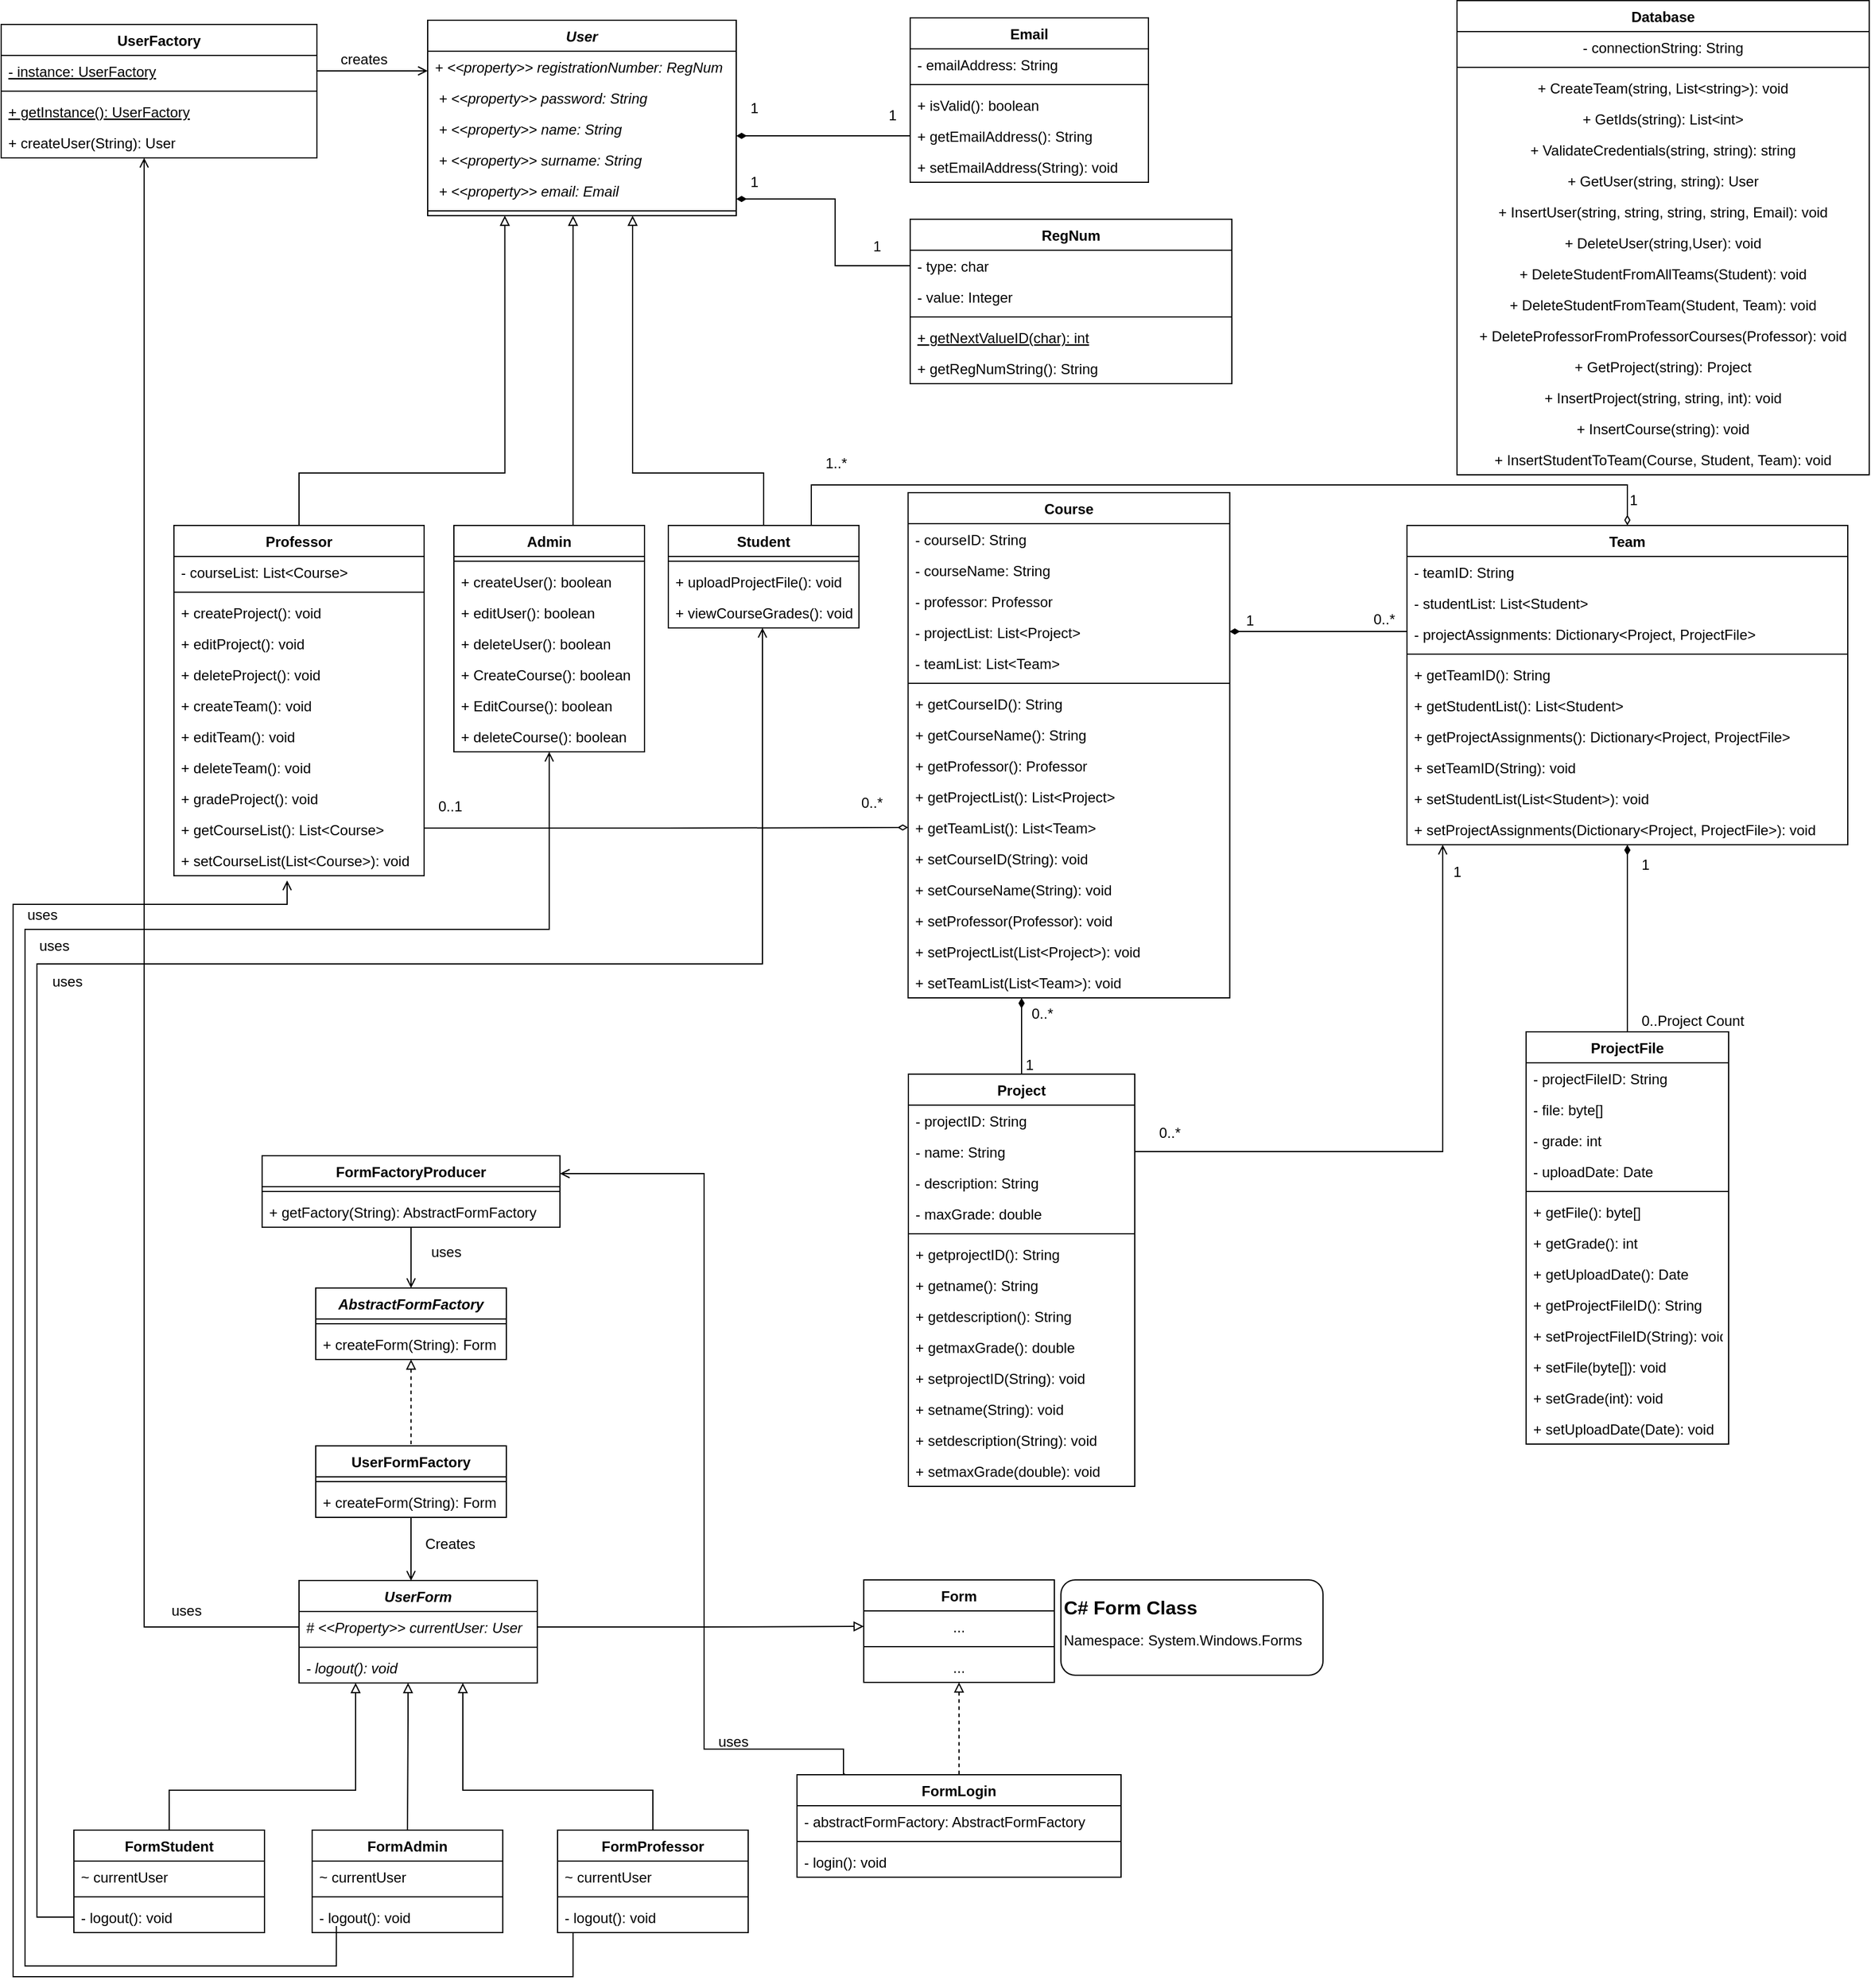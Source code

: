 <mxfile version="10.8.3" type="device"><diagram id="9WLGYYXJXkkvw9LjVPhM" name="Page-1"><mxGraphModel dx="1640" dy="899" grid="1" gridSize="10" guides="1" tooltips="1" connect="1" arrows="1" fold="1" page="1" pageScale="1" pageWidth="850" pageHeight="1100" math="0" shadow="0"><root><mxCell id="0"/><mxCell id="1" parent="0"/><mxCell id="fTc-Evs3JfpYbLIohD-S-7" value="RegNum" style="swimlane;fontStyle=1;align=center;verticalAlign=top;childLayout=stackLayout;horizontal=1;startSize=26;horizontalStack=0;resizeParent=1;resizeParentMax=0;resizeLast=0;collapsible=1;marginBottom=0;" parent="1" vertex="1"><mxGeometry x="773" y="187" width="270" height="138" as="geometry"/></mxCell><mxCell id="fTc-Evs3JfpYbLIohD-S-8" value="- type: char" style="text;strokeColor=none;fillColor=none;align=left;verticalAlign=top;spacingLeft=4;spacingRight=4;overflow=hidden;rotatable=0;points=[[0,0.5],[1,0.5]];portConstraint=eastwest;" parent="fTc-Evs3JfpYbLIohD-S-7" vertex="1"><mxGeometry y="26" width="270" height="26" as="geometry"/></mxCell><mxCell id="fTc-Evs3JfpYbLIohD-S-11" value="- value: Integer" style="text;strokeColor=none;fillColor=none;align=left;verticalAlign=top;spacingLeft=4;spacingRight=4;overflow=hidden;rotatable=0;points=[[0,0.5],[1,0.5]];portConstraint=eastwest;" parent="fTc-Evs3JfpYbLIohD-S-7" vertex="1"><mxGeometry y="52" width="270" height="26" as="geometry"/></mxCell><mxCell id="fTc-Evs3JfpYbLIohD-S-9" value="" style="line;strokeWidth=1;fillColor=none;align=left;verticalAlign=middle;spacingTop=-1;spacingLeft=3;spacingRight=3;rotatable=0;labelPosition=right;points=[];portConstraint=eastwest;" parent="fTc-Evs3JfpYbLIohD-S-7" vertex="1"><mxGeometry y="78" width="270" height="8" as="geometry"/></mxCell><mxCell id="fTc-Evs3JfpYbLIohD-S-24" value="+ getNextValueID(char): int" style="text;strokeColor=none;fillColor=none;align=left;verticalAlign=top;spacingLeft=4;spacingRight=4;overflow=hidden;rotatable=0;points=[[0,0.5],[1,0.5]];portConstraint=eastwest;fontStyle=4" parent="fTc-Evs3JfpYbLIohD-S-7" vertex="1"><mxGeometry y="86" width="270" height="26" as="geometry"/></mxCell><mxCell id="rRHpOay2oxkOZ1vtMuQG-1" value="+ getRegNumString(): String" style="text;strokeColor=none;fillColor=none;align=left;verticalAlign=top;spacingLeft=4;spacingRight=4;overflow=hidden;rotatable=0;points=[[0,0.5],[1,0.5]];portConstraint=eastwest;" parent="fTc-Evs3JfpYbLIohD-S-7" vertex="1"><mxGeometry y="112" width="270" height="26" as="geometry"/></mxCell><mxCell id="fTc-Evs3JfpYbLIohD-S-140" style="edgeStyle=orthogonalEdgeStyle;rounded=0;orthogonalLoop=1;jettySize=auto;html=1;exitX=0.5;exitY=0;exitDx=0;exitDy=0;endArrow=block;endFill=0;" parent="1" source="fTc-Evs3JfpYbLIohD-S-25" target="j_obklZmaIyqTZXtydpa-1" edge="1"><mxGeometry relative="1" as="geometry"><Array as="points"><mxPoint x="490" y="310"/><mxPoint x="490" y="310"/></Array></mxGeometry></mxCell><mxCell id="fTc-Evs3JfpYbLIohD-S-25" value="Admin" style="swimlane;fontStyle=1;align=center;verticalAlign=top;childLayout=stackLayout;horizontal=1;startSize=26;horizontalStack=0;resizeParent=1;resizeParentMax=0;resizeLast=0;collapsible=1;marginBottom=0;fillColor=none;" parent="1" vertex="1"><mxGeometry x="390" y="444" width="160" height="190" as="geometry"/></mxCell><mxCell id="fTc-Evs3JfpYbLIohD-S-27" value="" style="line;strokeWidth=1;fillColor=none;align=left;verticalAlign=middle;spacingTop=-1;spacingLeft=3;spacingRight=3;rotatable=0;labelPosition=right;points=[];portConstraint=eastwest;" parent="fTc-Evs3JfpYbLIohD-S-25" vertex="1"><mxGeometry y="26" width="160" height="8" as="geometry"/></mxCell><mxCell id="fTc-Evs3JfpYbLIohD-S-28" value="+ createUser(): boolean" style="text;strokeColor=none;fillColor=none;align=left;verticalAlign=top;spacingLeft=4;spacingRight=4;overflow=hidden;rotatable=0;points=[[0,0.5],[1,0.5]];portConstraint=eastwest;" parent="fTc-Evs3JfpYbLIohD-S-25" vertex="1"><mxGeometry y="34" width="160" height="26" as="geometry"/></mxCell><mxCell id="fTc-Evs3JfpYbLIohD-S-38" value="+ editUser(): boolean" style="text;strokeColor=none;fillColor=none;align=left;verticalAlign=top;spacingLeft=4;spacingRight=4;overflow=hidden;rotatable=0;points=[[0,0.5],[1,0.5]];portConstraint=eastwest;" parent="fTc-Evs3JfpYbLIohD-S-25" vertex="1"><mxGeometry y="60" width="160" height="26" as="geometry"/></mxCell><mxCell id="fTc-Evs3JfpYbLIohD-S-39" value="+ deleteUser(): boolean" style="text;strokeColor=none;fillColor=none;align=left;verticalAlign=top;spacingLeft=4;spacingRight=4;overflow=hidden;rotatable=0;points=[[0,0.5],[1,0.5]];portConstraint=eastwest;" parent="fTc-Evs3JfpYbLIohD-S-25" vertex="1"><mxGeometry y="86" width="160" height="26" as="geometry"/></mxCell><mxCell id="dk-LCUHxI6mmjA-THfnE-4" value="+ CreateCourse(): boolean" style="text;strokeColor=none;fillColor=none;align=left;verticalAlign=top;spacingLeft=4;spacingRight=4;overflow=hidden;rotatable=0;points=[[0,0.5],[1,0.5]];portConstraint=eastwest;" parent="fTc-Evs3JfpYbLIohD-S-25" vertex="1"><mxGeometry y="112" width="160" height="26" as="geometry"/></mxCell><mxCell id="dk-LCUHxI6mmjA-THfnE-6" value="+ EditCourse(): boolean" style="text;strokeColor=none;fillColor=none;align=left;verticalAlign=top;spacingLeft=4;spacingRight=4;overflow=hidden;rotatable=0;points=[[0,0.5],[1,0.5]];portConstraint=eastwest;" parent="fTc-Evs3JfpYbLIohD-S-25" vertex="1"><mxGeometry y="138" width="160" height="26" as="geometry"/></mxCell><mxCell id="dk-LCUHxI6mmjA-THfnE-5" value="+ deleteCourse(): boolean" style="text;strokeColor=none;fillColor=none;align=left;verticalAlign=top;spacingLeft=4;spacingRight=4;overflow=hidden;rotatable=0;points=[[0,0.5],[1,0.5]];portConstraint=eastwest;" parent="fTc-Evs3JfpYbLIohD-S-25" vertex="1"><mxGeometry y="164" width="160" height="26" as="geometry"/></mxCell><mxCell id="fTc-Evs3JfpYbLIohD-S-144" style="edgeStyle=orthogonalEdgeStyle;rounded=0;orthogonalLoop=1;jettySize=auto;html=1;exitX=0.5;exitY=0;exitDx=0;exitDy=0;endArrow=block;endFill=0;" parent="1" source="fTc-Evs3JfpYbLIohD-S-29" target="j_obklZmaIyqTZXtydpa-1" edge="1"><mxGeometry relative="1" as="geometry"><Array as="points"><mxPoint x="650" y="400"/><mxPoint x="540" y="400"/></Array></mxGeometry></mxCell><mxCell id="fTc-Evs3JfpYbLIohD-S-29" value="Student" style="swimlane;fontStyle=1;align=center;verticalAlign=top;childLayout=stackLayout;horizontal=1;startSize=26;horizontalStack=0;resizeParent=1;resizeParentMax=0;resizeLast=0;collapsible=1;marginBottom=0;fillColor=none;" parent="1" vertex="1"><mxGeometry x="570" y="444" width="160" height="86" as="geometry"/></mxCell><mxCell id="fTc-Evs3JfpYbLIohD-S-31" value="" style="line;strokeWidth=1;fillColor=none;align=left;verticalAlign=middle;spacingTop=-1;spacingLeft=3;spacingRight=3;rotatable=0;labelPosition=right;points=[];portConstraint=eastwest;" parent="fTc-Evs3JfpYbLIohD-S-29" vertex="1"><mxGeometry y="26" width="160" height="8" as="geometry"/></mxCell><mxCell id="fTc-Evs3JfpYbLIohD-S-32" value="+ uploadProjectFile(): void" style="text;strokeColor=none;fillColor=none;align=left;verticalAlign=top;spacingLeft=4;spacingRight=4;overflow=hidden;rotatable=0;points=[[0,0.5],[1,0.5]];portConstraint=eastwest;" parent="fTc-Evs3JfpYbLIohD-S-29" vertex="1"><mxGeometry y="34" width="160" height="26" as="geometry"/></mxCell><mxCell id="fTc-Evs3JfpYbLIohD-S-40" value="+ viewCourseGrades(): void" style="text;strokeColor=none;fillColor=none;align=left;verticalAlign=top;spacingLeft=4;spacingRight=4;overflow=hidden;rotatable=0;points=[[0,0.5],[1,0.5]];portConstraint=eastwest;" parent="fTc-Evs3JfpYbLIohD-S-29" vertex="1"><mxGeometry y="60" width="160" height="26" as="geometry"/></mxCell><mxCell id="fTc-Evs3JfpYbLIohD-S-33" value="Professor" style="swimlane;fontStyle=1;align=center;verticalAlign=top;childLayout=stackLayout;horizontal=1;startSize=26;horizontalStack=0;resizeParent=1;resizeParentMax=0;resizeLast=0;collapsible=1;marginBottom=0;fillColor=none;" parent="1" vertex="1"><mxGeometry x="155" y="444" width="210" height="294" as="geometry"/></mxCell><mxCell id="fTc-Evs3JfpYbLIohD-S-34" value="- courseList: List&lt;Course&gt;" style="text;strokeColor=none;fillColor=none;align=left;verticalAlign=top;spacingLeft=4;spacingRight=4;overflow=hidden;rotatable=0;points=[[0,0.5],[1,0.5]];portConstraint=eastwest;" parent="fTc-Evs3JfpYbLIohD-S-33" vertex="1"><mxGeometry y="26" width="210" height="26" as="geometry"/></mxCell><mxCell id="fTc-Evs3JfpYbLIohD-S-35" value="" style="line;strokeWidth=1;fillColor=none;align=left;verticalAlign=middle;spacingTop=-1;spacingLeft=3;spacingRight=3;rotatable=0;labelPosition=right;points=[];portConstraint=eastwest;" parent="fTc-Evs3JfpYbLIohD-S-33" vertex="1"><mxGeometry y="52" width="210" height="8" as="geometry"/></mxCell><mxCell id="fTc-Evs3JfpYbLIohD-S-36" value="+ createProject(): void" style="text;strokeColor=none;fillColor=none;align=left;verticalAlign=top;spacingLeft=4;spacingRight=4;overflow=hidden;rotatable=0;points=[[0,0.5],[1,0.5]];portConstraint=eastwest;" parent="fTc-Evs3JfpYbLIohD-S-33" vertex="1"><mxGeometry y="60" width="210" height="26" as="geometry"/></mxCell><mxCell id="fTc-Evs3JfpYbLIohD-S-112" value="+ editProject(): void" style="text;strokeColor=none;fillColor=none;align=left;verticalAlign=top;spacingLeft=4;spacingRight=4;overflow=hidden;rotatable=0;points=[[0,0.5],[1,0.5]];portConstraint=eastwest;" parent="fTc-Evs3JfpYbLIohD-S-33" vertex="1"><mxGeometry y="86" width="210" height="26" as="geometry"/></mxCell><mxCell id="fTc-Evs3JfpYbLIohD-S-123" value="+ deleteProject(): void" style="text;strokeColor=none;fillColor=none;align=left;verticalAlign=top;spacingLeft=4;spacingRight=4;overflow=hidden;rotatable=0;points=[[0,0.5],[1,0.5]];portConstraint=eastwest;" parent="fTc-Evs3JfpYbLIohD-S-33" vertex="1"><mxGeometry y="112" width="210" height="26" as="geometry"/></mxCell><mxCell id="fTc-Evs3JfpYbLIohD-S-124" value="+ createTeam(): void" style="text;strokeColor=none;fillColor=none;align=left;verticalAlign=top;spacingLeft=4;spacingRight=4;overflow=hidden;rotatable=0;points=[[0,0.5],[1,0.5]];portConstraint=eastwest;" parent="fTc-Evs3JfpYbLIohD-S-33" vertex="1"><mxGeometry y="138" width="210" height="26" as="geometry"/></mxCell><mxCell id="fTc-Evs3JfpYbLIohD-S-125" value="+ editTeam(): void" style="text;strokeColor=none;fillColor=none;align=left;verticalAlign=top;spacingLeft=4;spacingRight=4;overflow=hidden;rotatable=0;points=[[0,0.5],[1,0.5]];portConstraint=eastwest;" parent="fTc-Evs3JfpYbLIohD-S-33" vertex="1"><mxGeometry y="164" width="210" height="26" as="geometry"/></mxCell><mxCell id="fTc-Evs3JfpYbLIohD-S-126" value="+ deleteTeam(): void" style="text;strokeColor=none;fillColor=none;align=left;verticalAlign=top;spacingLeft=4;spacingRight=4;overflow=hidden;rotatable=0;points=[[0,0.5],[1,0.5]];portConstraint=eastwest;" parent="fTc-Evs3JfpYbLIohD-S-33" vertex="1"><mxGeometry y="190" width="210" height="26" as="geometry"/></mxCell><mxCell id="fTc-Evs3JfpYbLIohD-S-127" value="+ gradeProject(): void" style="text;strokeColor=none;fillColor=none;align=left;verticalAlign=top;spacingLeft=4;spacingRight=4;overflow=hidden;rotatable=0;points=[[0,0.5],[1,0.5]];portConstraint=eastwest;" parent="fTc-Evs3JfpYbLIohD-S-33" vertex="1"><mxGeometry y="216" width="210" height="26" as="geometry"/></mxCell><mxCell id="fTc-Evs3JfpYbLIohD-S-128" value="+ getCourseList(): List&lt;Course&gt;" style="text;strokeColor=none;fillColor=none;align=left;verticalAlign=top;spacingLeft=4;spacingRight=4;overflow=hidden;rotatable=0;points=[[0,0.5],[1,0.5]];portConstraint=eastwest;" parent="fTc-Evs3JfpYbLIohD-S-33" vertex="1"><mxGeometry y="242" width="210" height="26" as="geometry"/></mxCell><mxCell id="fTc-Evs3JfpYbLIohD-S-129" value="+ setCourseList(List&lt;Course&gt;): void" style="text;strokeColor=none;fillColor=none;align=left;verticalAlign=top;spacingLeft=4;spacingRight=4;overflow=hidden;rotatable=0;points=[[0,0.5],[1,0.5]];portConstraint=eastwest;" parent="fTc-Evs3JfpYbLIohD-S-33" vertex="1"><mxGeometry y="268" width="210" height="26" as="geometry"/></mxCell><mxCell id="fTc-Evs3JfpYbLIohD-S-41" value="Email" style="swimlane;fontStyle=1;align=center;verticalAlign=top;childLayout=stackLayout;horizontal=1;startSize=26;horizontalStack=0;resizeParent=1;resizeParentMax=0;resizeLast=0;collapsible=1;marginBottom=0;fillColor=none;" parent="1" vertex="1"><mxGeometry x="773" y="18" width="200" height="138" as="geometry"/></mxCell><mxCell id="fTc-Evs3JfpYbLIohD-S-42" value="- emailAddress: String" style="text;strokeColor=none;fillColor=none;align=left;verticalAlign=top;spacingLeft=4;spacingRight=4;overflow=hidden;rotatable=0;points=[[0,0.5],[1,0.5]];portConstraint=eastwest;" parent="fTc-Evs3JfpYbLIohD-S-41" vertex="1"><mxGeometry y="26" width="200" height="26" as="geometry"/></mxCell><mxCell id="fTc-Evs3JfpYbLIohD-S-43" value="" style="line;strokeWidth=1;fillColor=none;align=left;verticalAlign=middle;spacingTop=-1;spacingLeft=3;spacingRight=3;rotatable=0;labelPosition=right;points=[];portConstraint=eastwest;" parent="fTc-Evs3JfpYbLIohD-S-41" vertex="1"><mxGeometry y="52" width="200" height="8" as="geometry"/></mxCell><mxCell id="fTc-Evs3JfpYbLIohD-S-46" value="+ isValid(): boolean" style="text;strokeColor=none;fillColor=none;align=left;verticalAlign=top;spacingLeft=4;spacingRight=4;overflow=hidden;rotatable=0;points=[[0,0.5],[1,0.5]];portConstraint=eastwest;" parent="fTc-Evs3JfpYbLIohD-S-41" vertex="1"><mxGeometry y="60" width="200" height="26" as="geometry"/></mxCell><mxCell id="fTc-Evs3JfpYbLIohD-S-44" value="+ getEmailAddress(): String" style="text;strokeColor=none;fillColor=none;align=left;verticalAlign=top;spacingLeft=4;spacingRight=4;overflow=hidden;rotatable=0;points=[[0,0.5],[1,0.5]];portConstraint=eastwest;" parent="fTc-Evs3JfpYbLIohD-S-41" vertex="1"><mxGeometry y="86" width="200" height="26" as="geometry"/></mxCell><mxCell id="fTc-Evs3JfpYbLIohD-S-45" value="+ setEmailAddress(String): void" style="text;strokeColor=none;fillColor=none;align=left;verticalAlign=top;spacingLeft=4;spacingRight=4;overflow=hidden;rotatable=0;points=[[0,0.5],[1,0.5]];portConstraint=eastwest;" parent="fTc-Evs3JfpYbLIohD-S-41" vertex="1"><mxGeometry y="112" width="200" height="26" as="geometry"/></mxCell><mxCell id="fTc-Evs3JfpYbLIohD-S-54" value="Course" style="swimlane;fontStyle=1;align=center;verticalAlign=top;childLayout=stackLayout;horizontal=1;startSize=26;horizontalStack=0;resizeParent=1;resizeParentMax=0;resizeLast=0;collapsible=1;marginBottom=0;fillColor=none;" parent="1" vertex="1"><mxGeometry x="771.25" y="416.5" width="270" height="424" as="geometry"/></mxCell><mxCell id="fTc-Evs3JfpYbLIohD-S-55" value="- courseID: String" style="text;strokeColor=none;fillColor=none;align=left;verticalAlign=top;spacingLeft=4;spacingRight=4;overflow=hidden;rotatable=0;points=[[0,0.5],[1,0.5]];portConstraint=eastwest;" parent="fTc-Evs3JfpYbLIohD-S-54" vertex="1"><mxGeometry y="26" width="270" height="26" as="geometry"/></mxCell><mxCell id="dk-LCUHxI6mmjA-THfnE-1" value="- courseName: String" style="text;strokeColor=none;fillColor=none;align=left;verticalAlign=top;spacingLeft=4;spacingRight=4;overflow=hidden;rotatable=0;points=[[0,0.5],[1,0.5]];portConstraint=eastwest;" parent="fTc-Evs3JfpYbLIohD-S-54" vertex="1"><mxGeometry y="52" width="270" height="26" as="geometry"/></mxCell><mxCell id="fTc-Evs3JfpYbLIohD-S-58" value="- professor: Professor" style="text;strokeColor=none;fillColor=none;align=left;verticalAlign=top;spacingLeft=4;spacingRight=4;overflow=hidden;rotatable=0;points=[[0,0.5],[1,0.5]];portConstraint=eastwest;" parent="fTc-Evs3JfpYbLIohD-S-54" vertex="1"><mxGeometry y="78" width="270" height="26" as="geometry"/></mxCell><mxCell id="fTc-Evs3JfpYbLIohD-S-59" value="- projectList: List&lt;Project&gt;" style="text;strokeColor=none;fillColor=none;align=left;verticalAlign=top;spacingLeft=4;spacingRight=4;overflow=hidden;rotatable=0;points=[[0,0.5],[1,0.5]];portConstraint=eastwest;" parent="fTc-Evs3JfpYbLIohD-S-54" vertex="1"><mxGeometry y="104" width="270" height="26" as="geometry"/></mxCell><mxCell id="fTc-Evs3JfpYbLIohD-S-62" value="- teamList: List&lt;Team&gt;" style="text;strokeColor=none;fillColor=none;align=left;verticalAlign=top;spacingLeft=4;spacingRight=4;overflow=hidden;rotatable=0;points=[[0,0.5],[1,0.5]];portConstraint=eastwest;" parent="fTc-Evs3JfpYbLIohD-S-54" vertex="1"><mxGeometry y="130" width="270" height="26" as="geometry"/></mxCell><mxCell id="fTc-Evs3JfpYbLIohD-S-56" value="" style="line;strokeWidth=1;fillColor=none;align=left;verticalAlign=middle;spacingTop=-1;spacingLeft=3;spacingRight=3;rotatable=0;labelPosition=right;points=[];portConstraint=eastwest;" parent="fTc-Evs3JfpYbLIohD-S-54" vertex="1"><mxGeometry y="156" width="270" height="8" as="geometry"/></mxCell><mxCell id="fTc-Evs3JfpYbLIohD-S-57" value="+ getCourseID(): String" style="text;strokeColor=none;fillColor=none;align=left;verticalAlign=top;spacingLeft=4;spacingRight=4;overflow=hidden;rotatable=0;points=[[0,0.5],[1,0.5]];portConstraint=eastwest;" parent="fTc-Evs3JfpYbLIohD-S-54" vertex="1"><mxGeometry y="164" width="270" height="26" as="geometry"/></mxCell><mxCell id="dk-LCUHxI6mmjA-THfnE-2" value="+ getCourseName(): String" style="text;strokeColor=none;fillColor=none;align=left;verticalAlign=top;spacingLeft=4;spacingRight=4;overflow=hidden;rotatable=0;points=[[0,0.5],[1,0.5]];portConstraint=eastwest;" parent="fTc-Evs3JfpYbLIohD-S-54" vertex="1"><mxGeometry y="190" width="270" height="26" as="geometry"/></mxCell><mxCell id="fTc-Evs3JfpYbLIohD-S-60" value="+ getProfessor(): Professor" style="text;strokeColor=none;fillColor=none;align=left;verticalAlign=top;spacingLeft=4;spacingRight=4;overflow=hidden;rotatable=0;points=[[0,0.5],[1,0.5]];portConstraint=eastwest;" parent="fTc-Evs3JfpYbLIohD-S-54" vertex="1"><mxGeometry y="216" width="270" height="26" as="geometry"/></mxCell><mxCell id="fTc-Evs3JfpYbLIohD-S-61" value="+ getProjectList(): List&lt;Project&gt;" style="text;strokeColor=none;fillColor=none;align=left;verticalAlign=top;spacingLeft=4;spacingRight=4;overflow=hidden;rotatable=0;points=[[0,0.5],[1,0.5]];portConstraint=eastwest;" parent="fTc-Evs3JfpYbLIohD-S-54" vertex="1"><mxGeometry y="242" width="270" height="26" as="geometry"/></mxCell><mxCell id="fTc-Evs3JfpYbLIohD-S-75" value="+ getTeamList(): List&lt;Team&gt;" style="text;strokeColor=none;fillColor=none;align=left;verticalAlign=top;spacingLeft=4;spacingRight=4;overflow=hidden;rotatable=0;points=[[0,0.5],[1,0.5]];portConstraint=eastwest;" parent="fTc-Evs3JfpYbLIohD-S-54" vertex="1"><mxGeometry y="268" width="270" height="26" as="geometry"/></mxCell><mxCell id="fTc-Evs3JfpYbLIohD-S-72" value="+ setCourseID(String): void" style="text;strokeColor=none;fillColor=none;align=left;verticalAlign=top;spacingLeft=4;spacingRight=4;overflow=hidden;rotatable=0;points=[[0,0.5],[1,0.5]];portConstraint=eastwest;" parent="fTc-Evs3JfpYbLIohD-S-54" vertex="1"><mxGeometry y="294" width="270" height="26" as="geometry"/></mxCell><mxCell id="dk-LCUHxI6mmjA-THfnE-3" value="+ setCourseName(String): void" style="text;strokeColor=none;fillColor=none;align=left;verticalAlign=top;spacingLeft=4;spacingRight=4;overflow=hidden;rotatable=0;points=[[0,0.5],[1,0.5]];portConstraint=eastwest;" parent="fTc-Evs3JfpYbLIohD-S-54" vertex="1"><mxGeometry y="320" width="270" height="26" as="geometry"/></mxCell><mxCell id="fTc-Evs3JfpYbLIohD-S-73" value="+ setProfessor(Professor): void" style="text;strokeColor=none;fillColor=none;align=left;verticalAlign=top;spacingLeft=4;spacingRight=4;overflow=hidden;rotatable=0;points=[[0,0.5],[1,0.5]];portConstraint=eastwest;" parent="fTc-Evs3JfpYbLIohD-S-54" vertex="1"><mxGeometry y="346" width="270" height="26" as="geometry"/></mxCell><mxCell id="fTc-Evs3JfpYbLIohD-S-74" value="+ setProjectList(List&lt;Project&gt;): void" style="text;strokeColor=none;fillColor=none;align=left;verticalAlign=top;spacingLeft=4;spacingRight=4;overflow=hidden;rotatable=0;points=[[0,0.5],[1,0.5]];portConstraint=eastwest;" parent="fTc-Evs3JfpYbLIohD-S-54" vertex="1"><mxGeometry y="372" width="270" height="26" as="geometry"/></mxCell><mxCell id="fTc-Evs3JfpYbLIohD-S-63" value="+ setTeamList(List&lt;Team&gt;): void" style="text;strokeColor=none;fillColor=none;align=left;verticalAlign=top;spacingLeft=4;spacingRight=4;overflow=hidden;rotatable=0;points=[[0,0.5],[1,0.5]];portConstraint=eastwest;" parent="fTc-Evs3JfpYbLIohD-S-54" vertex="1"><mxGeometry y="398" width="270" height="26" as="geometry"/></mxCell><mxCell id="fTc-Evs3JfpYbLIohD-S-155" style="edgeStyle=orthogonalEdgeStyle;rounded=0;orthogonalLoop=1;jettySize=auto;html=1;exitX=0.5;exitY=0;exitDx=0;exitDy=0;entryX=0.354;entryY=1.038;entryDx=0;entryDy=0;entryPerimeter=0;startArrow=none;startFill=0;endArrow=diamondThin;endFill=1;" parent="1" source="fTc-Evs3JfpYbLIohD-S-76" edge="1"><mxGeometry relative="1" as="geometry"><Array as="points"><mxPoint x="866" y="810"/><mxPoint x="866" y="810"/></Array></mxGeometry></mxCell><mxCell id="j_obklZmaIyqTZXtydpa-162" style="edgeStyle=orthogonalEdgeStyle;rounded=0;orthogonalLoop=1;jettySize=auto;html=1;exitX=0.5;exitY=0;exitDx=0;exitDy=0;startArrow=none;startFill=0;endArrow=diamondThin;endFill=1;" parent="1" source="fTc-Evs3JfpYbLIohD-S-76" target="fTc-Evs3JfpYbLIohD-S-54" edge="1"><mxGeometry relative="1" as="geometry"><Array as="points"><mxPoint x="865" y="810"/><mxPoint x="865" y="810"/></Array></mxGeometry></mxCell><mxCell id="fTc-Evs3JfpYbLIohD-S-76" value="Project" style="swimlane;fontStyle=1;align=center;verticalAlign=top;childLayout=stackLayout;horizontal=1;startSize=26;horizontalStack=0;resizeParent=1;resizeParentMax=0;resizeLast=0;collapsible=1;marginBottom=0;fillColor=none;" parent="1" vertex="1"><mxGeometry x="771.5" y="904.5" width="190" height="346" as="geometry"/></mxCell><mxCell id="fTc-Evs3JfpYbLIohD-S-77" value="- projectID: String" style="text;strokeColor=none;fillColor=none;align=left;verticalAlign=top;spacingLeft=4;spacingRight=4;overflow=hidden;rotatable=0;points=[[0,0.5],[1,0.5]];portConstraint=eastwest;" parent="fTc-Evs3JfpYbLIohD-S-76" vertex="1"><mxGeometry y="26" width="190" height="26" as="geometry"/></mxCell><mxCell id="fTc-Evs3JfpYbLIohD-S-97" value="- name: String" style="text;strokeColor=none;fillColor=none;align=left;verticalAlign=top;spacingLeft=4;spacingRight=4;overflow=hidden;rotatable=0;points=[[0,0.5],[1,0.5]];portConstraint=eastwest;" parent="fTc-Evs3JfpYbLIohD-S-76" vertex="1"><mxGeometry y="52" width="190" height="26" as="geometry"/></mxCell><mxCell id="fTc-Evs3JfpYbLIohD-S-98" value="- description: String" style="text;strokeColor=none;fillColor=none;align=left;verticalAlign=top;spacingLeft=4;spacingRight=4;overflow=hidden;rotatable=0;points=[[0,0.5],[1,0.5]];portConstraint=eastwest;" parent="fTc-Evs3JfpYbLIohD-S-76" vertex="1"><mxGeometry y="78" width="190" height="26" as="geometry"/></mxCell><mxCell id="fTc-Evs3JfpYbLIohD-S-99" value="- maxGrade: double" style="text;strokeColor=none;fillColor=none;align=left;verticalAlign=top;spacingLeft=4;spacingRight=4;overflow=hidden;rotatable=0;points=[[0,0.5],[1,0.5]];portConstraint=eastwest;" parent="fTc-Evs3JfpYbLIohD-S-76" vertex="1"><mxGeometry y="104" width="190" height="26" as="geometry"/></mxCell><mxCell id="fTc-Evs3JfpYbLIohD-S-78" value="" style="line;strokeWidth=1;fillColor=none;align=left;verticalAlign=middle;spacingTop=-1;spacingLeft=3;spacingRight=3;rotatable=0;labelPosition=right;points=[];portConstraint=eastwest;" parent="fTc-Evs3JfpYbLIohD-S-76" vertex="1"><mxGeometry y="130" width="190" height="8" as="geometry"/></mxCell><mxCell id="fTc-Evs3JfpYbLIohD-S-79" value="+ getprojectID(): String" style="text;strokeColor=none;fillColor=none;align=left;verticalAlign=top;spacingLeft=4;spacingRight=4;overflow=hidden;rotatable=0;points=[[0,0.5],[1,0.5]];portConstraint=eastwest;" parent="fTc-Evs3JfpYbLIohD-S-76" vertex="1"><mxGeometry y="138" width="190" height="26" as="geometry"/></mxCell><mxCell id="fTc-Evs3JfpYbLIohD-S-105" value="+ getname(): String" style="text;strokeColor=none;fillColor=none;align=left;verticalAlign=top;spacingLeft=4;spacingRight=4;overflow=hidden;rotatable=0;points=[[0,0.5],[1,0.5]];portConstraint=eastwest;" parent="fTc-Evs3JfpYbLIohD-S-76" vertex="1"><mxGeometry y="164" width="190" height="26" as="geometry"/></mxCell><mxCell id="fTc-Evs3JfpYbLIohD-S-106" value="+ getdescription(): String" style="text;strokeColor=none;fillColor=none;align=left;verticalAlign=top;spacingLeft=4;spacingRight=4;overflow=hidden;rotatable=0;points=[[0,0.5],[1,0.5]];portConstraint=eastwest;" parent="fTc-Evs3JfpYbLIohD-S-76" vertex="1"><mxGeometry y="190" width="190" height="26" as="geometry"/></mxCell><mxCell id="fTc-Evs3JfpYbLIohD-S-107" value="+ getmaxGrade(): double" style="text;strokeColor=none;fillColor=none;align=left;verticalAlign=top;spacingLeft=4;spacingRight=4;overflow=hidden;rotatable=0;points=[[0,0.5],[1,0.5]];portConstraint=eastwest;" parent="fTc-Evs3JfpYbLIohD-S-76" vertex="1"><mxGeometry y="216" width="190" height="26" as="geometry"/></mxCell><mxCell id="fTc-Evs3JfpYbLIohD-S-108" value="+ setprojectID(String): void" style="text;strokeColor=none;fillColor=none;align=left;verticalAlign=top;spacingLeft=4;spacingRight=4;overflow=hidden;rotatable=0;points=[[0,0.5],[1,0.5]];portConstraint=eastwest;" parent="fTc-Evs3JfpYbLIohD-S-76" vertex="1"><mxGeometry y="242" width="190" height="26" as="geometry"/></mxCell><mxCell id="fTc-Evs3JfpYbLIohD-S-109" value="+ setname(String): void" style="text;strokeColor=none;fillColor=none;align=left;verticalAlign=top;spacingLeft=4;spacingRight=4;overflow=hidden;rotatable=0;points=[[0,0.5],[1,0.5]];portConstraint=eastwest;" parent="fTc-Evs3JfpYbLIohD-S-76" vertex="1"><mxGeometry y="268" width="190" height="26" as="geometry"/></mxCell><mxCell id="fTc-Evs3JfpYbLIohD-S-110" value="+ setdescription(String): void" style="text;strokeColor=none;fillColor=none;align=left;verticalAlign=top;spacingLeft=4;spacingRight=4;overflow=hidden;rotatable=0;points=[[0,0.5],[1,0.5]];portConstraint=eastwest;" parent="fTc-Evs3JfpYbLIohD-S-76" vertex="1"><mxGeometry y="294" width="190" height="26" as="geometry"/></mxCell><mxCell id="fTc-Evs3JfpYbLIohD-S-111" value="+ setmaxGrade(double): void" style="text;strokeColor=none;fillColor=none;align=left;verticalAlign=top;spacingLeft=4;spacingRight=4;overflow=hidden;rotatable=0;points=[[0,0.5],[1,0.5]];portConstraint=eastwest;" parent="fTc-Evs3JfpYbLIohD-S-76" vertex="1"><mxGeometry y="320" width="190" height="26" as="geometry"/></mxCell><mxCell id="CNsYhqLsDQhtOM8kM7J--1" style="edgeStyle=orthogonalEdgeStyle;rounded=0;orthogonalLoop=1;jettySize=auto;html=1;exitX=0.5;exitY=0;exitDx=0;exitDy=0;entryX=0.75;entryY=0;entryDx=0;entryDy=0;endArrow=none;endFill=0;startArrow=diamondThin;startFill=0;" parent="1" source="fTc-Evs3JfpYbLIohD-S-80" target="fTc-Evs3JfpYbLIohD-S-29" edge="1"><mxGeometry relative="1" as="geometry"><Array as="points"><mxPoint x="1375" y="410"/><mxPoint x="690" y="410"/></Array></mxGeometry></mxCell><mxCell id="fTc-Evs3JfpYbLIohD-S-80" value="Team" style="swimlane;fontStyle=1;align=center;verticalAlign=top;childLayout=stackLayout;horizontal=1;startSize=26;horizontalStack=0;resizeParent=1;resizeParentMax=0;resizeLast=0;collapsible=1;marginBottom=0;fillColor=none;" parent="1" vertex="1"><mxGeometry x="1190" y="444" width="370" height="268" as="geometry"/></mxCell><mxCell id="fTc-Evs3JfpYbLIohD-S-81" value="- teamID: String" style="text;strokeColor=none;fillColor=none;align=left;verticalAlign=top;spacingLeft=4;spacingRight=4;overflow=hidden;rotatable=0;points=[[0,0.5],[1,0.5]];portConstraint=eastwest;" parent="fTc-Evs3JfpYbLIohD-S-80" vertex="1"><mxGeometry y="26" width="370" height="26" as="geometry"/></mxCell><mxCell id="fTc-Evs3JfpYbLIohD-S-84" value="- studentList: List&lt;Student&gt;" style="text;strokeColor=none;fillColor=none;align=left;verticalAlign=top;spacingLeft=4;spacingRight=4;overflow=hidden;rotatable=0;points=[[0,0.5],[1,0.5]];portConstraint=eastwest;" parent="fTc-Evs3JfpYbLIohD-S-80" vertex="1"><mxGeometry y="52" width="370" height="26" as="geometry"/></mxCell><mxCell id="fTc-Evs3JfpYbLIohD-S-85" value="- projectAssignments: Dictionary&lt;Project, ProjectFile&gt;" style="text;strokeColor=none;fillColor=none;align=left;verticalAlign=top;spacingLeft=4;spacingRight=4;overflow=hidden;rotatable=0;points=[[0,0.5],[1,0.5]];portConstraint=eastwest;" parent="fTc-Evs3JfpYbLIohD-S-80" vertex="1"><mxGeometry y="78" width="370" height="26" as="geometry"/></mxCell><mxCell id="fTc-Evs3JfpYbLIohD-S-82" value="" style="line;strokeWidth=1;fillColor=none;align=left;verticalAlign=middle;spacingTop=-1;spacingLeft=3;spacingRight=3;rotatable=0;labelPosition=right;points=[];portConstraint=eastwest;" parent="fTc-Evs3JfpYbLIohD-S-80" vertex="1"><mxGeometry y="104" width="370" height="8" as="geometry"/></mxCell><mxCell id="fTc-Evs3JfpYbLIohD-S-83" value="+ getTeamID(): String" style="text;strokeColor=none;fillColor=none;align=left;verticalAlign=top;spacingLeft=4;spacingRight=4;overflow=hidden;rotatable=0;points=[[0,0.5],[1,0.5]];portConstraint=eastwest;" parent="fTc-Evs3JfpYbLIohD-S-80" vertex="1"><mxGeometry y="112" width="370" height="26" as="geometry"/></mxCell><mxCell id="fTc-Evs3JfpYbLIohD-S-100" value="+ getStudentList(): List&lt;Student&gt;" style="text;strokeColor=none;fillColor=none;align=left;verticalAlign=top;spacingLeft=4;spacingRight=4;overflow=hidden;rotatable=0;points=[[0,0.5],[1,0.5]];portConstraint=eastwest;" parent="fTc-Evs3JfpYbLIohD-S-80" vertex="1"><mxGeometry y="138" width="370" height="26" as="geometry"/></mxCell><mxCell id="fTc-Evs3JfpYbLIohD-S-101" value="+ getProjectAssignments(): Dictionary&lt;Project, ProjectFile&gt;" style="text;strokeColor=none;fillColor=none;align=left;verticalAlign=top;spacingLeft=4;spacingRight=4;overflow=hidden;rotatable=0;points=[[0,0.5],[1,0.5]];portConstraint=eastwest;" parent="fTc-Evs3JfpYbLIohD-S-80" vertex="1"><mxGeometry y="164" width="370" height="26" as="geometry"/></mxCell><mxCell id="fTc-Evs3JfpYbLIohD-S-102" value="+ setTeamID(String): void" style="text;strokeColor=none;fillColor=none;align=left;verticalAlign=top;spacingLeft=4;spacingRight=4;overflow=hidden;rotatable=0;points=[[0,0.5],[1,0.5]];portConstraint=eastwest;" parent="fTc-Evs3JfpYbLIohD-S-80" vertex="1"><mxGeometry y="190" width="370" height="26" as="geometry"/></mxCell><mxCell id="fTc-Evs3JfpYbLIohD-S-103" value="+ setStudentList(List&lt;Student&gt;): void" style="text;strokeColor=none;fillColor=none;align=left;verticalAlign=top;spacingLeft=4;spacingRight=4;overflow=hidden;rotatable=0;points=[[0,0.5],[1,0.5]];portConstraint=eastwest;" parent="fTc-Evs3JfpYbLIohD-S-80" vertex="1"><mxGeometry y="216" width="370" height="26" as="geometry"/></mxCell><mxCell id="fTc-Evs3JfpYbLIohD-S-104" value="+ setProjectAssignments(Dictionary&lt;Project, ProjectFile&gt;): void" style="text;strokeColor=none;fillColor=none;align=left;verticalAlign=top;spacingLeft=4;spacingRight=4;overflow=hidden;rotatable=0;points=[[0,0.5],[1,0.5]];portConstraint=eastwest;" parent="fTc-Evs3JfpYbLIohD-S-80" vertex="1"><mxGeometry y="242" width="370" height="26" as="geometry"/></mxCell><mxCell id="fTc-Evs3JfpYbLIohD-S-163" style="edgeStyle=orthogonalEdgeStyle;rounded=0;orthogonalLoop=1;jettySize=auto;html=1;exitX=0.489;exitY=0;exitDx=0;exitDy=0;entryX=0.495;entryY=1.01;entryDx=0;entryDy=0;entryPerimeter=0;startArrow=none;startFill=0;endArrow=diamondThin;endFill=1;exitPerimeter=0;" parent="1" source="fTc-Evs3JfpYbLIohD-S-86" edge="1"><mxGeometry relative="1" as="geometry"><Array as="points"><mxPoint x="1373" y="790"/><mxPoint x="1373" y="790"/></Array></mxGeometry></mxCell><mxCell id="j_obklZmaIyqTZXtydpa-164" style="edgeStyle=orthogonalEdgeStyle;rounded=0;orthogonalLoop=1;jettySize=auto;html=1;exitX=0.5;exitY=0;exitDx=0;exitDy=0;entryX=0.5;entryY=1;entryDx=0;entryDy=0;startArrow=none;startFill=0;endArrow=diamondThin;endFill=1;" parent="1" source="fTc-Evs3JfpYbLIohD-S-86" target="fTc-Evs3JfpYbLIohD-S-80" edge="1"><mxGeometry relative="1" as="geometry"/></mxCell><mxCell id="fTc-Evs3JfpYbLIohD-S-86" value="ProjectFile" style="swimlane;fontStyle=1;align=center;verticalAlign=top;childLayout=stackLayout;horizontal=1;startSize=26;horizontalStack=0;resizeParent=1;resizeParentMax=0;resizeLast=0;collapsible=1;marginBottom=0;fillColor=none;" parent="1" vertex="1"><mxGeometry x="1290" y="869" width="170" height="346" as="geometry"/></mxCell><mxCell id="FhOnoL1DhGTLJHf7d7Mt-1" value="- projectFileID: String" style="text;strokeColor=none;fillColor=none;align=left;verticalAlign=top;spacingLeft=4;spacingRight=4;overflow=hidden;rotatable=0;points=[[0,0.5],[1,0.5]];portConstraint=eastwest;" vertex="1" parent="fTc-Evs3JfpYbLIohD-S-86"><mxGeometry y="26" width="170" height="26" as="geometry"/></mxCell><mxCell id="fTc-Evs3JfpYbLIohD-S-87" value="- file: byte[]" style="text;strokeColor=none;fillColor=none;align=left;verticalAlign=top;spacingLeft=4;spacingRight=4;overflow=hidden;rotatable=0;points=[[0,0.5],[1,0.5]];portConstraint=eastwest;" parent="fTc-Evs3JfpYbLIohD-S-86" vertex="1"><mxGeometry y="52" width="170" height="26" as="geometry"/></mxCell><mxCell id="fTc-Evs3JfpYbLIohD-S-90" value="- grade: int" style="text;strokeColor=none;fillColor=none;align=left;verticalAlign=top;spacingLeft=4;spacingRight=4;overflow=hidden;rotatable=0;points=[[0,0.5],[1,0.5]];portConstraint=eastwest;" parent="fTc-Evs3JfpYbLIohD-S-86" vertex="1"><mxGeometry y="78" width="170" height="26" as="geometry"/></mxCell><mxCell id="fTc-Evs3JfpYbLIohD-S-91" value="- uploadDate: Date" style="text;strokeColor=none;fillColor=none;align=left;verticalAlign=top;spacingLeft=4;spacingRight=4;overflow=hidden;rotatable=0;points=[[0,0.5],[1,0.5]];portConstraint=eastwest;" parent="fTc-Evs3JfpYbLIohD-S-86" vertex="1"><mxGeometry y="104" width="170" height="26" as="geometry"/></mxCell><mxCell id="fTc-Evs3JfpYbLIohD-S-88" value="" style="line;strokeWidth=1;fillColor=none;align=left;verticalAlign=middle;spacingTop=-1;spacingLeft=3;spacingRight=3;rotatable=0;labelPosition=right;points=[];portConstraint=eastwest;" parent="fTc-Evs3JfpYbLIohD-S-86" vertex="1"><mxGeometry y="130" width="170" height="8" as="geometry"/></mxCell><mxCell id="fTc-Evs3JfpYbLIohD-S-89" value="+ getFile(): byte[]" style="text;strokeColor=none;fillColor=none;align=left;verticalAlign=top;spacingLeft=4;spacingRight=4;overflow=hidden;rotatable=0;points=[[0,0.5],[1,0.5]];portConstraint=eastwest;" parent="fTc-Evs3JfpYbLIohD-S-86" vertex="1"><mxGeometry y="138" width="170" height="26" as="geometry"/></mxCell><mxCell id="fTc-Evs3JfpYbLIohD-S-92" value="+ getGrade(): int" style="text;strokeColor=none;fillColor=none;align=left;verticalAlign=top;spacingLeft=4;spacingRight=4;overflow=hidden;rotatable=0;points=[[0,0.5],[1,0.5]];portConstraint=eastwest;" parent="fTc-Evs3JfpYbLIohD-S-86" vertex="1"><mxGeometry y="164" width="170" height="26" as="geometry"/></mxCell><mxCell id="fTc-Evs3JfpYbLIohD-S-93" value="+ getUploadDate(): Date" style="text;strokeColor=none;fillColor=none;align=left;verticalAlign=top;spacingLeft=4;spacingRight=4;overflow=hidden;rotatable=0;points=[[0,0.5],[1,0.5]];portConstraint=eastwest;" parent="fTc-Evs3JfpYbLIohD-S-86" vertex="1"><mxGeometry y="190" width="170" height="26" as="geometry"/></mxCell><mxCell id="FhOnoL1DhGTLJHf7d7Mt-2" value="+ getProjectFileID(): String" style="text;strokeColor=none;fillColor=none;align=left;verticalAlign=top;spacingLeft=4;spacingRight=4;overflow=hidden;rotatable=0;points=[[0,0.5],[1,0.5]];portConstraint=eastwest;" vertex="1" parent="fTc-Evs3JfpYbLIohD-S-86"><mxGeometry y="216" width="170" height="26" as="geometry"/></mxCell><mxCell id="fTc-Evs3JfpYbLIohD-S-94" value="+ setProjectFileID(String): void&#10;" style="text;strokeColor=none;fillColor=none;align=left;verticalAlign=top;spacingLeft=4;spacingRight=4;overflow=hidden;rotatable=0;points=[[0,0.5],[1,0.5]];portConstraint=eastwest;" parent="fTc-Evs3JfpYbLIohD-S-86" vertex="1"><mxGeometry y="242" width="170" height="26" as="geometry"/></mxCell><mxCell id="FhOnoL1DhGTLJHf7d7Mt-3" value="+ setFile(byte[]): void&#10;" style="text;strokeColor=none;fillColor=none;align=left;verticalAlign=top;spacingLeft=4;spacingRight=4;overflow=hidden;rotatable=0;points=[[0,0.5],[1,0.5]];portConstraint=eastwest;" vertex="1" parent="fTc-Evs3JfpYbLIohD-S-86"><mxGeometry y="268" width="170" height="26" as="geometry"/></mxCell><mxCell id="fTc-Evs3JfpYbLIohD-S-95" value="+ setGrade(int): void&#10;" style="text;strokeColor=none;fillColor=none;align=left;verticalAlign=top;spacingLeft=4;spacingRight=4;overflow=hidden;rotatable=0;points=[[0,0.5],[1,0.5]];portConstraint=eastwest;" parent="fTc-Evs3JfpYbLIohD-S-86" vertex="1"><mxGeometry y="294" width="170" height="26" as="geometry"/></mxCell><mxCell id="fTc-Evs3JfpYbLIohD-S-96" value="+ setUploadDate(Date): void&#10;" style="text;strokeColor=none;fillColor=none;align=left;verticalAlign=top;spacingLeft=4;spacingRight=4;overflow=hidden;rotatable=0;points=[[0,0.5],[1,0.5]];portConstraint=eastwest;" parent="fTc-Evs3JfpYbLIohD-S-86" vertex="1"><mxGeometry y="320" width="170" height="26" as="geometry"/></mxCell><mxCell id="fTc-Evs3JfpYbLIohD-S-130" value="UserFactory" style="swimlane;fontStyle=1;align=center;verticalAlign=top;childLayout=stackLayout;horizontal=1;startSize=26;horizontalStack=0;resizeParent=1;resizeParentMax=0;resizeLast=0;collapsible=1;marginBottom=0;fillColor=none;" parent="1" vertex="1"><mxGeometry x="10" y="23.5" width="265" height="112" as="geometry"/></mxCell><mxCell id="fTc-Evs3JfpYbLIohD-S-131" value="- instance: UserFactory" style="text;strokeColor=none;fillColor=none;align=left;verticalAlign=top;spacingLeft=4;spacingRight=4;overflow=hidden;rotatable=0;points=[[0,0.5],[1,0.5]];portConstraint=eastwest;fontStyle=4" parent="fTc-Evs3JfpYbLIohD-S-130" vertex="1"><mxGeometry y="26" width="265" height="26" as="geometry"/></mxCell><mxCell id="fTc-Evs3JfpYbLIohD-S-132" value="" style="line;strokeWidth=1;fillColor=none;align=left;verticalAlign=middle;spacingTop=-1;spacingLeft=3;spacingRight=3;rotatable=0;labelPosition=right;points=[];portConstraint=eastwest;" parent="fTc-Evs3JfpYbLIohD-S-130" vertex="1"><mxGeometry y="52" width="265" height="8" as="geometry"/></mxCell><mxCell id="fTc-Evs3JfpYbLIohD-S-133" value="+ getInstance(): UserFactory" style="text;strokeColor=none;fillColor=none;align=left;verticalAlign=top;spacingLeft=4;spacingRight=4;overflow=hidden;rotatable=0;points=[[0,0.5],[1,0.5]];portConstraint=eastwest;fontStyle=4" parent="fTc-Evs3JfpYbLIohD-S-130" vertex="1"><mxGeometry y="60" width="265" height="26" as="geometry"/></mxCell><mxCell id="fTc-Evs3JfpYbLIohD-S-134" value="+ createUser(String): User" style="text;strokeColor=none;fillColor=none;align=left;verticalAlign=top;spacingLeft=4;spacingRight=4;overflow=hidden;rotatable=0;points=[[0,0.5],[1,0.5]];portConstraint=eastwest;fontStyle=0" parent="fTc-Evs3JfpYbLIohD-S-130" vertex="1"><mxGeometry y="86" width="265" height="26" as="geometry"/></mxCell><mxCell id="fTc-Evs3JfpYbLIohD-S-137" value="creates" style="text;html=1;resizable=0;points=[];autosize=1;align=left;verticalAlign=top;spacingTop=-4;" parent="1" vertex="1"><mxGeometry x="292.5" y="42.5" width="50" height="20" as="geometry"/></mxCell><mxCell id="fTc-Evs3JfpYbLIohD-S-138" style="edgeStyle=orthogonalEdgeStyle;rounded=0;orthogonalLoop=1;jettySize=auto;html=1;exitX=1;exitY=0.5;exitDx=0;exitDy=0;endArrow=open;endFill=0;" parent="1" target="j_obklZmaIyqTZXtydpa-1" edge="1"><mxGeometry relative="1" as="geometry"><Array as="points"><mxPoint x="350" y="63"/><mxPoint x="350" y="63"/></Array><mxPoint x="357" y="70" as="targetPoint"/></mxGeometry></mxCell><mxCell id="fTc-Evs3JfpYbLIohD-S-149" style="edgeStyle=orthogonalEdgeStyle;rounded=0;orthogonalLoop=1;jettySize=auto;html=1;exitX=0;exitY=0.5;exitDx=0;exitDy=0;endArrow=diamondThin;endFill=1;" parent="1" target="j_obklZmaIyqTZXtydpa-1" edge="1"><mxGeometry relative="1" as="geometry"><Array as="points"><mxPoint x="773" y="200"/><mxPoint x="660" y="200"/><mxPoint x="660" y="140"/></Array></mxGeometry></mxCell><mxCell id="fTc-Evs3JfpYbLIohD-S-152" style="edgeStyle=orthogonalEdgeStyle;rounded=0;orthogonalLoop=1;jettySize=auto;html=1;exitX=0;exitY=0.5;exitDx=0;exitDy=0;entryX=1;entryY=0.5;entryDx=0;entryDy=0;endArrow=none;endFill=0;startArrow=diamondThin;startFill=0;" parent="1" edge="1"><mxGeometry relative="1" as="geometry"/></mxCell><mxCell id="fTc-Evs3JfpYbLIohD-S-153" value="0..1" style="text;html=1;resizable=0;points=[];autosize=1;align=left;verticalAlign=top;spacingTop=-4;" parent="1" vertex="1"><mxGeometry x="375" y="669.5" width="40" height="20" as="geometry"/></mxCell><mxCell id="fTc-Evs3JfpYbLIohD-S-154" value="0..*" style="text;html=1;resizable=0;points=[];autosize=1;align=left;verticalAlign=top;spacingTop=-4;" parent="1" vertex="1"><mxGeometry x="730" y="667" width="30" height="20" as="geometry"/></mxCell><mxCell id="fTc-Evs3JfpYbLIohD-S-157" value="0..*" style="text;html=1;resizable=0;points=[];autosize=1;align=left;verticalAlign=top;spacingTop=-4;" parent="1" vertex="1"><mxGeometry x="873" y="843.5" width="30" height="20" as="geometry"/></mxCell><mxCell id="fTc-Evs3JfpYbLIohD-S-158" value="1" style="text;html=1;resizable=0;points=[];autosize=1;align=left;verticalAlign=top;spacingTop=-4;" parent="1" vertex="1"><mxGeometry x="868" y="887" width="20" height="20" as="geometry"/></mxCell><mxCell id="fTc-Evs3JfpYbLIohD-S-159" style="edgeStyle=orthogonalEdgeStyle;rounded=0;orthogonalLoop=1;jettySize=auto;html=1;exitX=0;exitY=0.5;exitDx=0;exitDy=0;entryX=1;entryY=0.5;entryDx=0;entryDy=0;startArrow=none;startFill=0;endArrow=diamondThin;endFill=1;" parent="1" edge="1"><mxGeometry relative="1" as="geometry"/></mxCell><mxCell id="fTc-Evs3JfpYbLIohD-S-160" value="1" style="text;html=1;resizable=0;points=[];autosize=1;align=left;verticalAlign=top;spacingTop=-4;" parent="1" vertex="1"><mxGeometry x="1053" y="513.5" width="20" height="20" as="geometry"/></mxCell><mxCell id="fTc-Evs3JfpYbLIohD-S-161" value="0..*" style="text;html=1;resizable=0;points=[];autosize=1;align=left;verticalAlign=top;spacingTop=-4;" parent="1" vertex="1"><mxGeometry x="1160" y="512.5" width="30" height="20" as="geometry"/></mxCell><mxCell id="fTc-Evs3JfpYbLIohD-S-162" style="edgeStyle=orthogonalEdgeStyle;rounded=0;orthogonalLoop=1;jettySize=auto;html=1;exitX=1;exitY=0.5;exitDx=0;exitDy=0;entryX=0.081;entryY=0.981;entryDx=0;entryDy=0;entryPerimeter=0;startArrow=none;startFill=0;endArrow=open;endFill=0;" parent="1" edge="1"><mxGeometry relative="1" as="geometry"><Array as="points"><mxPoint x="1220" y="934"/></Array></mxGeometry></mxCell><mxCell id="fTc-Evs3JfpYbLIohD-S-164" value="0..*" style="text;html=1;resizable=0;points=[];autosize=1;align=left;verticalAlign=top;spacingTop=-4;" parent="1" vertex="1"><mxGeometry x="979.5" y="943.5" width="30" height="20" as="geometry"/></mxCell><mxCell id="fTc-Evs3JfpYbLIohD-S-165" value="1" style="text;html=1;resizable=0;points=[];autosize=1;align=left;verticalAlign=top;spacingTop=-4;" parent="1" vertex="1"><mxGeometry x="1227" y="725" width="20" height="20" as="geometry"/></mxCell><mxCell id="fTc-Evs3JfpYbLIohD-S-166" value="0..Project Count" style="text;html=1;resizable=0;points=[];autosize=1;align=left;verticalAlign=top;spacingTop=-4;" parent="1" vertex="1"><mxGeometry x="1385" y="849.5" width="100" height="20" as="geometry"/></mxCell><mxCell id="fTc-Evs3JfpYbLIohD-S-167" value="1" style="text;html=1;resizable=0;points=[];autosize=1;align=left;verticalAlign=top;spacingTop=-4;" parent="1" vertex="1"><mxGeometry x="1385" y="718.5" width="20" height="20" as="geometry"/></mxCell><mxCell id="fTc-Evs3JfpYbLIohD-S-168" value="1" style="text;html=1;resizable=0;points=[];autosize=1;align=left;verticalAlign=top;spacingTop=-4;" parent="1" vertex="1"><mxGeometry x="753" y="89.5" width="20" height="20" as="geometry"/></mxCell><mxCell id="fTc-Evs3JfpYbLIohD-S-169" value="1" style="text;html=1;resizable=0;points=[];autosize=1;align=left;verticalAlign=top;spacingTop=-4;" parent="1" vertex="1"><mxGeometry x="637" y="83.5" width="20" height="20" as="geometry"/></mxCell><mxCell id="fTc-Evs3JfpYbLIohD-S-170" value="1" style="text;html=1;resizable=0;points=[];autosize=1;align=left;verticalAlign=top;spacingTop=-4;" parent="1" vertex="1"><mxGeometry x="637" y="146" width="20" height="20" as="geometry"/></mxCell><mxCell id="fTc-Evs3JfpYbLIohD-S-171" value="1" style="text;html=1;resizable=0;points=[];autosize=1;align=left;verticalAlign=top;spacingTop=-4;" parent="1" vertex="1"><mxGeometry x="740" y="200" width="20" height="20" as="geometry"/></mxCell><mxCell id="CNsYhqLsDQhtOM8kM7J--2" value="1..*" style="text;html=1;resizable=0;points=[];autosize=1;align=left;verticalAlign=top;spacingTop=-4;" parent="1" vertex="1"><mxGeometry x="700" y="381.5" width="30" height="20" as="geometry"/></mxCell><mxCell id="CNsYhqLsDQhtOM8kM7J--3" value="1" style="text;html=1;resizable=0;points=[];autosize=1;align=left;verticalAlign=top;spacingTop=-4;" parent="1" vertex="1"><mxGeometry x="1375" y="413" width="20" height="20" as="geometry"/></mxCell><mxCell id="sbOX7-LMd4qVG3qyO6OU-36" style="edgeStyle=orthogonalEdgeStyle;rounded=0;orthogonalLoop=1;jettySize=auto;html=1;entryX=0.5;entryY=0;entryDx=0;entryDy=0;endArrow=open;endFill=0;" parent="1" source="sbOX7-LMd4qVG3qyO6OU-1" target="sbOX7-LMd4qVG3qyO6OU-5" edge="1"><mxGeometry relative="1" as="geometry"/></mxCell><mxCell id="sbOX7-LMd4qVG3qyO6OU-1" value="FormFactoryProducer" style="swimlane;fontStyle=1;align=center;verticalAlign=top;childLayout=stackLayout;horizontal=1;startSize=26;horizontalStack=0;resizeParent=1;resizeParentMax=0;resizeLast=0;collapsible=1;marginBottom=0;" parent="1" vertex="1"><mxGeometry x="229.029" y="973" width="250" height="60" as="geometry"/></mxCell><mxCell id="sbOX7-LMd4qVG3qyO6OU-3" value="" style="line;strokeWidth=1;fillColor=none;align=left;verticalAlign=middle;spacingTop=-1;spacingLeft=3;spacingRight=3;rotatable=0;labelPosition=right;points=[];portConstraint=eastwest;" parent="sbOX7-LMd4qVG3qyO6OU-1" vertex="1"><mxGeometry y="26" width="250" height="8" as="geometry"/></mxCell><mxCell id="sbOX7-LMd4qVG3qyO6OU-4" value="+ getFactory(String): AbstractFormFactory" style="text;strokeColor=none;fillColor=none;align=left;verticalAlign=top;spacingLeft=4;spacingRight=4;overflow=hidden;rotatable=0;points=[[0,0.5],[1,0.5]];portConstraint=eastwest;" parent="sbOX7-LMd4qVG3qyO6OU-1" vertex="1"><mxGeometry y="34" width="250" height="26" as="geometry"/></mxCell><mxCell id="sbOX7-LMd4qVG3qyO6OU-40" style="edgeStyle=orthogonalEdgeStyle;rounded=0;orthogonalLoop=1;jettySize=auto;html=1;entryX=0.5;entryY=0;entryDx=0;entryDy=0;endArrow=none;endFill=0;dashed=1;startArrow=block;startFill=0;" parent="1" source="sbOX7-LMd4qVG3qyO6OU-5" target="sbOX7-LMd4qVG3qyO6OU-9" edge="1"><mxGeometry relative="1" as="geometry"/></mxCell><mxCell id="sbOX7-LMd4qVG3qyO6OU-5" value="AbstractFormFactory" style="swimlane;fontStyle=3;align=center;verticalAlign=top;childLayout=stackLayout;horizontal=1;startSize=26;horizontalStack=0;resizeParent=1;resizeParentMax=0;resizeLast=0;collapsible=1;marginBottom=0;" parent="1" vertex="1"><mxGeometry x="274.029" y="1084" width="160" height="60" as="geometry"/></mxCell><mxCell id="sbOX7-LMd4qVG3qyO6OU-7" value="" style="line;strokeWidth=1;fillColor=none;align=left;verticalAlign=middle;spacingTop=-1;spacingLeft=3;spacingRight=3;rotatable=0;labelPosition=right;points=[];portConstraint=eastwest;" parent="sbOX7-LMd4qVG3qyO6OU-5" vertex="1"><mxGeometry y="26" width="160" height="8" as="geometry"/></mxCell><mxCell id="sbOX7-LMd4qVG3qyO6OU-8" value="+ createForm(String): Form" style="text;strokeColor=none;fillColor=none;align=left;verticalAlign=top;spacingLeft=4;spacingRight=4;overflow=hidden;rotatable=0;points=[[0,0.5],[1,0.5]];portConstraint=eastwest;" parent="sbOX7-LMd4qVG3qyO6OU-5" vertex="1"><mxGeometry y="34" width="160" height="26" as="geometry"/></mxCell><mxCell id="j_obklZmaIyqTZXtydpa-160" style="edgeStyle=orthogonalEdgeStyle;rounded=0;orthogonalLoop=1;jettySize=auto;html=1;entryX=0.47;entryY=0.001;entryDx=0;entryDy=0;entryPerimeter=0;startArrow=none;startFill=0;endArrow=open;endFill=0;" parent="1" source="sbOX7-LMd4qVG3qyO6OU-9" target="sbOX7-LMd4qVG3qyO6OU-48" edge="1"><mxGeometry relative="1" as="geometry"><Array as="points"><mxPoint x="354" y="1303"/><mxPoint x="354" y="1303"/></Array></mxGeometry></mxCell><mxCell id="sbOX7-LMd4qVG3qyO6OU-9" value="UserFormFactory" style="swimlane;fontStyle=1;align=center;verticalAlign=top;childLayout=stackLayout;horizontal=1;startSize=26;horizontalStack=0;resizeParent=1;resizeParentMax=0;resizeLast=0;collapsible=1;marginBottom=0;" parent="1" vertex="1"><mxGeometry x="274.029" y="1216.5" width="160" height="60" as="geometry"/></mxCell><mxCell id="sbOX7-LMd4qVG3qyO6OU-11" value="" style="line;strokeWidth=1;fillColor=none;align=left;verticalAlign=middle;spacingTop=-1;spacingLeft=3;spacingRight=3;rotatable=0;labelPosition=right;points=[];portConstraint=eastwest;" parent="sbOX7-LMd4qVG3qyO6OU-9" vertex="1"><mxGeometry y="26" width="160" height="8" as="geometry"/></mxCell><mxCell id="sbOX7-LMd4qVG3qyO6OU-12" value="+ createForm(String): Form" style="text;strokeColor=none;fillColor=none;align=left;verticalAlign=top;spacingLeft=4;spacingRight=4;overflow=hidden;rotatable=0;points=[[0,0.5],[1,0.5]];portConstraint=eastwest;" parent="sbOX7-LMd4qVG3qyO6OU-9" vertex="1"><mxGeometry y="34" width="160" height="26" as="geometry"/></mxCell><mxCell id="sbOX7-LMd4qVG3qyO6OU-68" style="edgeStyle=orthogonalEdgeStyle;rounded=0;orthogonalLoop=1;jettySize=auto;html=1;startArrow=none;startFill=0;endArrow=open;endFill=0;" parent="1" source="sbOX7-LMd4qVG3qyO6OU-14" target="fTc-Evs3JfpYbLIohD-S-29" edge="1"><mxGeometry relative="1" as="geometry"><mxPoint x="650" y="791.5" as="targetPoint"/><Array as="points"><mxPoint x="40" y="1612"/><mxPoint x="40" y="812"/><mxPoint x="649" y="812"/></Array></mxGeometry></mxCell><mxCell id="sbOX7-LMd4qVG3qyO6OU-14" value="FormStudent" style="swimlane;fontStyle=1;align=center;verticalAlign=top;childLayout=stackLayout;horizontal=1;startSize=26;horizontalStack=0;resizeParent=1;resizeParentMax=0;resizeLast=0;collapsible=1;marginBottom=0;" parent="1" vertex="1"><mxGeometry x="71.029" y="1539" width="160" height="86" as="geometry"/></mxCell><mxCell id="sbOX7-LMd4qVG3qyO6OU-15" value="~ currentUser" style="text;strokeColor=none;fillColor=none;align=left;verticalAlign=top;spacingLeft=4;spacingRight=4;overflow=hidden;rotatable=0;points=[[0,0.5],[1,0.5]];portConstraint=eastwest;" parent="sbOX7-LMd4qVG3qyO6OU-14" vertex="1"><mxGeometry y="26" width="160" height="26" as="geometry"/></mxCell><mxCell id="sbOX7-LMd4qVG3qyO6OU-16" value="" style="line;strokeWidth=1;fillColor=none;align=left;verticalAlign=middle;spacingTop=-1;spacingLeft=3;spacingRight=3;rotatable=0;labelPosition=right;points=[];portConstraint=eastwest;" parent="sbOX7-LMd4qVG3qyO6OU-14" vertex="1"><mxGeometry y="52" width="160" height="8" as="geometry"/></mxCell><mxCell id="sbOX7-LMd4qVG3qyO6OU-17" value="- logout(): void" style="text;strokeColor=none;fillColor=none;align=left;verticalAlign=top;spacingLeft=4;spacingRight=4;overflow=hidden;rotatable=0;points=[[0,0.5],[1,0.5]];portConstraint=eastwest;" parent="sbOX7-LMd4qVG3qyO6OU-14" vertex="1"><mxGeometry y="60" width="160" height="26" as="geometry"/></mxCell><mxCell id="sbOX7-LMd4qVG3qyO6OU-69" style="edgeStyle=orthogonalEdgeStyle;rounded=0;orthogonalLoop=1;jettySize=auto;html=1;startArrow=none;startFill=0;endArrow=open;endFill=0;exitX=0.132;exitY=1.045;exitDx=0;exitDy=0;exitPerimeter=0;" parent="1" target="fTc-Evs3JfpYbLIohD-S-25" edge="1"><mxGeometry relative="1" as="geometry"><mxPoint x="470" y="650" as="targetPoint"/><mxPoint x="291.333" y="1619.5" as="sourcePoint"/><Array as="points"><mxPoint x="291" y="1653"/><mxPoint x="30" y="1653"/><mxPoint x="30" y="783"/><mxPoint x="470" y="783"/></Array></mxGeometry></mxCell><mxCell id="sbOX7-LMd4qVG3qyO6OU-18" value="FormAdmin" style="swimlane;fontStyle=1;align=center;verticalAlign=top;childLayout=stackLayout;horizontal=1;startSize=26;horizontalStack=0;resizeParent=1;resizeParentMax=0;resizeLast=0;collapsible=1;marginBottom=0;" parent="1" vertex="1"><mxGeometry x="271.029" y="1539" width="160" height="86" as="geometry"/></mxCell><mxCell id="sbOX7-LMd4qVG3qyO6OU-19" value="~ currentUser" style="text;strokeColor=none;fillColor=none;align=left;verticalAlign=top;spacingLeft=4;spacingRight=4;overflow=hidden;rotatable=0;points=[[0,0.5],[1,0.5]];portConstraint=eastwest;" parent="sbOX7-LMd4qVG3qyO6OU-18" vertex="1"><mxGeometry y="26" width="160" height="26" as="geometry"/></mxCell><mxCell id="sbOX7-LMd4qVG3qyO6OU-20" value="" style="line;strokeWidth=1;fillColor=none;align=left;verticalAlign=middle;spacingTop=-1;spacingLeft=3;spacingRight=3;rotatable=0;labelPosition=right;points=[];portConstraint=eastwest;" parent="sbOX7-LMd4qVG3qyO6OU-18" vertex="1"><mxGeometry y="52" width="160" height="8" as="geometry"/></mxCell><mxCell id="sbOX7-LMd4qVG3qyO6OU-21" value="- logout(): void" style="text;strokeColor=none;fillColor=none;align=left;verticalAlign=top;spacingLeft=4;spacingRight=4;overflow=hidden;rotatable=0;points=[[0,0.5],[1,0.5]];portConstraint=eastwest;" parent="sbOX7-LMd4qVG3qyO6OU-18" vertex="1"><mxGeometry y="60" width="160" height="26" as="geometry"/></mxCell><mxCell id="sbOX7-LMd4qVG3qyO6OU-70" style="edgeStyle=orthogonalEdgeStyle;rounded=0;orthogonalLoop=1;jettySize=auto;html=1;startArrow=none;startFill=0;endArrow=open;endFill=0;entryX=0.454;entryY=1.027;entryDx=0;entryDy=0;entryPerimeter=0;" parent="1" source="sbOX7-LMd4qVG3qyO6OU-22" edge="1"><mxGeometry relative="1" as="geometry"><mxPoint x="250" y="742" as="targetPoint"/><Array as="points"><mxPoint x="490" y="1662"/><mxPoint x="20" y="1662"/><mxPoint x="20" y="762"/><mxPoint x="250" y="762"/></Array></mxGeometry></mxCell><mxCell id="sbOX7-LMd4qVG3qyO6OU-22" value="FormProfessor" style="swimlane;fontStyle=1;align=center;verticalAlign=top;childLayout=stackLayout;horizontal=1;startSize=26;horizontalStack=0;resizeParent=1;resizeParentMax=0;resizeLast=0;collapsible=1;marginBottom=0;" parent="1" vertex="1"><mxGeometry x="477.029" y="1539" width="160" height="86" as="geometry"/></mxCell><mxCell id="sbOX7-LMd4qVG3qyO6OU-23" value="~ currentUser" style="text;strokeColor=none;fillColor=none;align=left;verticalAlign=top;spacingLeft=4;spacingRight=4;overflow=hidden;rotatable=0;points=[[0,0.5],[1,0.5]];portConstraint=eastwest;" parent="sbOX7-LMd4qVG3qyO6OU-22" vertex="1"><mxGeometry y="26" width="160" height="26" as="geometry"/></mxCell><mxCell id="sbOX7-LMd4qVG3qyO6OU-24" value="" style="line;strokeWidth=1;fillColor=none;align=left;verticalAlign=middle;spacingTop=-1;spacingLeft=3;spacingRight=3;rotatable=0;labelPosition=right;points=[];portConstraint=eastwest;" parent="sbOX7-LMd4qVG3qyO6OU-22" vertex="1"><mxGeometry y="52" width="160" height="8" as="geometry"/></mxCell><mxCell id="sbOX7-LMd4qVG3qyO6OU-25" value="- logout(): void" style="text;strokeColor=none;fillColor=none;align=left;verticalAlign=top;spacingLeft=4;spacingRight=4;overflow=hidden;rotatable=0;points=[[0,0.5],[1,0.5]];portConstraint=eastwest;" parent="sbOX7-LMd4qVG3qyO6OU-22" vertex="1"><mxGeometry y="60" width="160" height="26" as="geometry"/></mxCell><mxCell id="sbOX7-LMd4qVG3qyO6OU-61" style="edgeStyle=orthogonalEdgeStyle;rounded=0;orthogonalLoop=1;jettySize=auto;html=1;entryX=0.5;entryY=0;entryDx=0;entryDy=0;dashed=1;startArrow=block;startFill=0;endArrow=none;endFill=0;" parent="1" source="sbOX7-LMd4qVG3qyO6OU-26" target="sbOX7-LMd4qVG3qyO6OU-43" edge="1"><mxGeometry relative="1" as="geometry"><Array as="points"><mxPoint x="814" y="1431.5"/><mxPoint x="814" y="1431.5"/></Array></mxGeometry></mxCell><mxCell id="sbOX7-LMd4qVG3qyO6OU-26" value="Form" style="swimlane;fontStyle=1;align=center;verticalAlign=top;childLayout=stackLayout;horizontal=1;startSize=26;horizontalStack=0;resizeParent=1;resizeParentMax=0;resizeLast=0;collapsible=1;marginBottom=0;" parent="1" vertex="1"><mxGeometry x="734.029" y="1329" width="160" height="86" as="geometry"/></mxCell><mxCell id="sbOX7-LMd4qVG3qyO6OU-27" value="...&#10;" style="text;strokeColor=none;fillColor=none;align=center;verticalAlign=top;spacingLeft=4;spacingRight=4;overflow=hidden;rotatable=0;points=[[0,0.5],[1,0.5]];portConstraint=eastwest;" parent="sbOX7-LMd4qVG3qyO6OU-26" vertex="1"><mxGeometry y="26" width="160" height="26" as="geometry"/></mxCell><mxCell id="sbOX7-LMd4qVG3qyO6OU-28" value="" style="line;strokeWidth=1;fillColor=none;align=left;verticalAlign=middle;spacingTop=-1;spacingLeft=3;spacingRight=3;rotatable=0;labelPosition=right;points=[];portConstraint=eastwest;" parent="sbOX7-LMd4qVG3qyO6OU-26" vertex="1"><mxGeometry y="52" width="160" height="8" as="geometry"/></mxCell><mxCell id="sbOX7-LMd4qVG3qyO6OU-29" value="..." style="text;strokeColor=none;fillColor=none;align=center;verticalAlign=top;spacingLeft=4;spacingRight=4;overflow=hidden;rotatable=0;points=[[0,0.5],[1,0.5]];portConstraint=eastwest;" parent="sbOX7-LMd4qVG3qyO6OU-26" vertex="1"><mxGeometry y="60" width="160" height="26" as="geometry"/></mxCell><mxCell id="sbOX7-LMd4qVG3qyO6OU-30" value="&lt;h1 style=&quot;font-size: 16px&quot;&gt;C# Form Class&lt;/h1&gt;&lt;div&gt;Namespace: System.Windows.Forms&lt;/div&gt;&lt;div&gt;&lt;br&gt;&lt;/div&gt;&lt;div&gt;&lt;br&gt;&lt;/div&gt;" style="text;html=1;resizable=0;points=[];autosize=1;align=left;verticalAlign=top;spacingTop=-4;rounded=1;perimeterSpacing=1;strokeColor=#000000;" parent="1" vertex="1"><mxGeometry x="899.529" y="1329" width="220" height="80" as="geometry"/></mxCell><mxCell id="sbOX7-LMd4qVG3qyO6OU-37" value="uses" style="text;html=1;resizable=0;points=[];autosize=1;align=left;verticalAlign=top;spacingTop=-4;" parent="1" vertex="1"><mxGeometry x="369.029" y="1044" width="40" height="20" as="geometry"/></mxCell><mxCell id="sbOX7-LMd4qVG3qyO6OU-42" value="Creates" style="text;html=1;resizable=0;points=[];autosize=1;align=left;verticalAlign=top;spacingTop=-4;" parent="1" vertex="1"><mxGeometry x="363.529" y="1288.5" width="60" height="20" as="geometry"/></mxCell><mxCell id="sbOX7-LMd4qVG3qyO6OU-75" style="edgeStyle=orthogonalEdgeStyle;rounded=0;orthogonalLoop=1;jettySize=auto;html=1;exitX=0.148;exitY=-0.007;exitDx=0;exitDy=0;entryX=1;entryY=0.25;entryDx=0;entryDy=0;startArrow=none;startFill=0;endArrow=open;endFill=0;exitPerimeter=0;" parent="1" source="sbOX7-LMd4qVG3qyO6OU-43" target="sbOX7-LMd4qVG3qyO6OU-1" edge="1"><mxGeometry relative="1" as="geometry"><Array as="points"><mxPoint x="717" y="1492"/><mxPoint x="717" y="1471"/><mxPoint x="600" y="1471"/><mxPoint x="600" y="988"/></Array></mxGeometry></mxCell><mxCell id="sbOX7-LMd4qVG3qyO6OU-43" value="FormLogin" style="swimlane;fontStyle=1;align=center;verticalAlign=top;childLayout=stackLayout;horizontal=1;startSize=26;horizontalStack=0;resizeParent=1;resizeParentMax=0;resizeLast=0;collapsible=1;marginBottom=0;rounded=0;strokeColor=#000000;" parent="1" vertex="1"><mxGeometry x="678" y="1492.5" width="272" height="86" as="geometry"/></mxCell><mxCell id="sbOX7-LMd4qVG3qyO6OU-44" value="- abstractFormFactory: AbstractFormFactory" style="text;strokeColor=none;fillColor=none;align=left;verticalAlign=top;spacingLeft=4;spacingRight=4;overflow=hidden;rotatable=0;points=[[0,0.5],[1,0.5]];portConstraint=eastwest;" parent="sbOX7-LMd4qVG3qyO6OU-43" vertex="1"><mxGeometry y="26" width="272" height="26" as="geometry"/></mxCell><mxCell id="sbOX7-LMd4qVG3qyO6OU-45" value="" style="line;strokeWidth=1;fillColor=none;align=left;verticalAlign=middle;spacingTop=-1;spacingLeft=3;spacingRight=3;rotatable=0;labelPosition=right;points=[];portConstraint=eastwest;" parent="sbOX7-LMd4qVG3qyO6OU-43" vertex="1"><mxGeometry y="52" width="272" height="8" as="geometry"/></mxCell><mxCell id="sbOX7-LMd4qVG3qyO6OU-46" value="- login(): void" style="text;strokeColor=none;fillColor=none;align=left;verticalAlign=top;spacingLeft=4;spacingRight=4;overflow=hidden;rotatable=0;points=[[0,0.5],[1,0.5]];portConstraint=eastwest;rounded=0;" parent="sbOX7-LMd4qVG3qyO6OU-43" vertex="1"><mxGeometry y="60" width="272" height="26" as="geometry"/></mxCell><mxCell id="sbOX7-LMd4qVG3qyO6OU-62" style="edgeStyle=orthogonalEdgeStyle;rounded=0;orthogonalLoop=1;jettySize=auto;html=1;entryX=0.5;entryY=0;entryDx=0;entryDy=0;startArrow=block;startFill=0;endArrow=none;endFill=0;" parent="1" source="sbOX7-LMd4qVG3qyO6OU-48" target="sbOX7-LMd4qVG3qyO6OU-14" edge="1"><mxGeometry relative="1" as="geometry"><Array as="points"><mxPoint x="307.5" y="1505.5"/><mxPoint x="151.5" y="1505.5"/></Array></mxGeometry></mxCell><mxCell id="sbOX7-LMd4qVG3qyO6OU-63" style="edgeStyle=orthogonalEdgeStyle;rounded=0;orthogonalLoop=1;jettySize=auto;html=1;entryX=0.5;entryY=0;entryDx=0;entryDy=0;startArrow=block;startFill=0;endArrow=none;endFill=0;" parent="1" source="sbOX7-LMd4qVG3qyO6OU-48" target="sbOX7-LMd4qVG3qyO6OU-18" edge="1"><mxGeometry relative="1" as="geometry"><Array as="points"><mxPoint x="351.5" y="1445.5"/><mxPoint x="351.5" y="1445.5"/></Array></mxGeometry></mxCell><mxCell id="sbOX7-LMd4qVG3qyO6OU-64" style="edgeStyle=orthogonalEdgeStyle;rounded=0;orthogonalLoop=1;jettySize=auto;html=1;entryX=0.5;entryY=0;entryDx=0;entryDy=0;startArrow=block;startFill=0;endArrow=none;endFill=0;" parent="1" source="sbOX7-LMd4qVG3qyO6OU-48" target="sbOX7-LMd4qVG3qyO6OU-22" edge="1"><mxGeometry relative="1" as="geometry"><Array as="points"><mxPoint x="397.5" y="1505.5"/><mxPoint x="557.5" y="1505.5"/></Array></mxGeometry></mxCell><mxCell id="sbOX7-LMd4qVG3qyO6OU-48" value="UserForm" style="swimlane;fontStyle=3;align=center;verticalAlign=top;childLayout=stackLayout;horizontal=1;startSize=26;horizontalStack=0;resizeParent=1;resizeParentMax=0;resizeLast=0;collapsible=1;marginBottom=0;rounded=0;strokeColor=#000000;" parent="1" vertex="1"><mxGeometry x="260" y="1329.5" width="200" height="86" as="geometry"/></mxCell><mxCell id="sbOX7-LMd4qVG3qyO6OU-49" value="# &lt;&lt;Property&gt;&gt; currentUser: User&#10;" style="text;strokeColor=none;fillColor=none;align=left;verticalAlign=top;spacingLeft=4;spacingRight=4;overflow=hidden;rotatable=0;points=[[0,0.5],[1,0.5]];portConstraint=eastwest;fontStyle=2" parent="sbOX7-LMd4qVG3qyO6OU-48" vertex="1"><mxGeometry y="26" width="200" height="26" as="geometry"/></mxCell><mxCell id="sbOX7-LMd4qVG3qyO6OU-50" value="" style="line;strokeWidth=1;fillColor=none;align=left;verticalAlign=middle;spacingTop=-1;spacingLeft=3;spacingRight=3;rotatable=0;labelPosition=right;points=[];portConstraint=eastwest;" parent="sbOX7-LMd4qVG3qyO6OU-48" vertex="1"><mxGeometry y="52" width="200" height="8" as="geometry"/></mxCell><mxCell id="sbOX7-LMd4qVG3qyO6OU-51" value="- logout(): void" style="text;strokeColor=none;fillColor=none;align=left;verticalAlign=top;spacingLeft=4;spacingRight=4;overflow=hidden;rotatable=0;points=[[0,0.5],[1,0.5]];portConstraint=eastwest;fontStyle=2" parent="sbOX7-LMd4qVG3qyO6OU-48" vertex="1"><mxGeometry y="60" width="200" height="26" as="geometry"/></mxCell><mxCell id="sbOX7-LMd4qVG3qyO6OU-58" style="edgeStyle=orthogonalEdgeStyle;rounded=0;orthogonalLoop=1;jettySize=auto;html=1;exitX=1;exitY=0.5;exitDx=0;exitDy=0;entryX=-0.001;entryY=0.536;entryDx=0;entryDy=0;startArrow=none;startFill=0;endArrow=block;endFill=0;dashed=1;entryPerimeter=0;" parent="1" edge="1"><mxGeometry relative="1" as="geometry"><Array as="points"><mxPoint x="527" y="1369"/></Array></mxGeometry></mxCell><mxCell id="sbOX7-LMd4qVG3qyO6OU-72" value="uses" style="text;html=1;resizable=0;points=[];autosize=1;align=left;verticalAlign=top;spacingTop=-4;" parent="1" vertex="1"><mxGeometry x="30" y="761" width="40" height="20" as="geometry"/></mxCell><mxCell id="sbOX7-LMd4qVG3qyO6OU-73" value="uses" style="text;html=1;resizable=0;points=[];autosize=1;align=left;verticalAlign=top;spacingTop=-4;" parent="1" vertex="1"><mxGeometry x="51" y="816.5" width="40" height="20" as="geometry"/></mxCell><mxCell id="sbOX7-LMd4qVG3qyO6OU-74" value="uses" style="text;html=1;resizable=0;points=[];autosize=1;align=left;verticalAlign=top;spacingTop=-4;" parent="1" vertex="1"><mxGeometry x="40" y="786.5" width="40" height="20" as="geometry"/></mxCell><mxCell id="sbOX7-LMd4qVG3qyO6OU-76" value="uses" style="text;html=1;resizable=0;points=[];autosize=1;align=left;verticalAlign=top;spacingTop=-4;" parent="1" vertex="1"><mxGeometry x="610" y="1454.5" width="40" height="20" as="geometry"/></mxCell><mxCell id="sbOX7-LMd4qVG3qyO6OU-77" style="edgeStyle=orthogonalEdgeStyle;rounded=0;orthogonalLoop=1;jettySize=auto;html=1;exitX=0;exitY=0.5;exitDx=0;exitDy=0;startArrow=none;startFill=0;endArrow=open;endFill=0;" parent="1" target="fTc-Evs3JfpYbLIohD-S-130" edge="1"><mxGeometry relative="1" as="geometry"><mxPoint x="110" y="140" as="targetPoint"/></mxGeometry></mxCell><mxCell id="sbOX7-LMd4qVG3qyO6OU-78" value="uses" style="text;html=1;resizable=0;points=[];autosize=1;align=left;verticalAlign=top;spacingTop=-4;" parent="1" vertex="1"><mxGeometry x="151" y="1345" width="40" height="20" as="geometry"/></mxCell><mxCell id="j_obklZmaIyqTZXtydpa-1" value="User" style="swimlane;fontStyle=3;align=center;verticalAlign=top;childLayout=stackLayout;horizontal=1;startSize=26;horizontalStack=0;resizeParent=1;resizeParentMax=0;resizeLast=0;collapsible=1;marginBottom=0;" parent="1" vertex="1"><mxGeometry x="368" y="20" width="259" height="164" as="geometry"/></mxCell><mxCell id="j_obklZmaIyqTZXtydpa-2" value="+ &lt;&lt;property&gt;&gt; registrationNumber: RegNum" style="text;strokeColor=none;fillColor=none;align=left;verticalAlign=top;spacingLeft=4;spacingRight=4;overflow=hidden;rotatable=0;points=[[0,0.5],[1,0.5]];portConstraint=eastwest;fontStyle=2" parent="j_obklZmaIyqTZXtydpa-1" vertex="1"><mxGeometry y="26" width="259" height="26" as="geometry"/></mxCell><mxCell id="j_obklZmaIyqTZXtydpa-5" value=" + &lt;&lt;property&gt;&gt; password: String" style="text;strokeColor=none;fillColor=none;align=left;verticalAlign=top;spacingLeft=4;spacingRight=4;overflow=hidden;rotatable=0;points=[[0,0.5],[1,0.5]];portConstraint=eastwest;fontStyle=2" parent="j_obklZmaIyqTZXtydpa-1" vertex="1"><mxGeometry y="52" width="259" height="26" as="geometry"/></mxCell><mxCell id="j_obklZmaIyqTZXtydpa-6" value=" + &lt;&lt;property&gt;&gt; name: String" style="text;strokeColor=none;fillColor=none;align=left;verticalAlign=top;spacingLeft=4;spacingRight=4;overflow=hidden;rotatable=0;points=[[0,0.5],[1,0.5]];portConstraint=eastwest;fontStyle=2" parent="j_obklZmaIyqTZXtydpa-1" vertex="1"><mxGeometry y="78" width="259" height="26" as="geometry"/></mxCell><mxCell id="j_obklZmaIyqTZXtydpa-7" value=" + &lt;&lt;property&gt;&gt; surname: String" style="text;strokeColor=none;fillColor=none;align=left;verticalAlign=top;spacingLeft=4;spacingRight=4;overflow=hidden;rotatable=0;points=[[0,0.5],[1,0.5]];portConstraint=eastwest;fontStyle=2" parent="j_obklZmaIyqTZXtydpa-1" vertex="1"><mxGeometry y="104" width="259" height="26" as="geometry"/></mxCell><mxCell id="j_obklZmaIyqTZXtydpa-8" value=" + &lt;&lt;property&gt;&gt; email: Email&#10;" style="text;strokeColor=none;fillColor=none;align=left;verticalAlign=top;spacingLeft=4;spacingRight=4;overflow=hidden;rotatable=0;points=[[0,0.5],[1,0.5]];portConstraint=eastwest;fontStyle=2" parent="j_obklZmaIyqTZXtydpa-1" vertex="1"><mxGeometry y="130" width="259" height="26" as="geometry"/></mxCell><mxCell id="j_obklZmaIyqTZXtydpa-3" value="" style="line;strokeWidth=1;fillColor=none;align=left;verticalAlign=middle;spacingTop=-1;spacingLeft=3;spacingRight=3;rotatable=0;labelPosition=right;points=[];portConstraint=eastwest;" parent="j_obklZmaIyqTZXtydpa-1" vertex="1"><mxGeometry y="156" width="259" height="8" as="geometry"/></mxCell><mxCell id="j_obklZmaIyqTZXtydpa-9" style="edgeStyle=orthogonalEdgeStyle;rounded=0;orthogonalLoop=1;jettySize=auto;html=1;exitX=0.5;exitY=0;exitDx=0;exitDy=0;entryX=0.25;entryY=1;entryDx=0;entryDy=0;endArrow=block;endFill=0;" parent="1" source="fTc-Evs3JfpYbLIohD-S-33" target="j_obklZmaIyqTZXtydpa-1" edge="1"><mxGeometry relative="1" as="geometry"><mxPoint x="280" y="603" as="sourcePoint"/><mxPoint x="425" y="484" as="targetPoint"/><Array as="points"><mxPoint x="260" y="400"/><mxPoint x="433" y="400"/></Array></mxGeometry></mxCell><mxCell id="j_obklZmaIyqTZXtydpa-159" style="edgeStyle=orthogonalEdgeStyle;rounded=0;orthogonalLoop=1;jettySize=auto;html=1;exitX=1;exitY=0.5;exitDx=0;exitDy=0;endArrow=none;endFill=0;startArrow=diamondThin;startFill=1;" parent="1" target="fTc-Evs3JfpYbLIohD-S-41" edge="1"><mxGeometry relative="1" as="geometry"><Array as="points"><mxPoint x="740" y="111"/><mxPoint x="740" y="111"/></Array></mxGeometry></mxCell><mxCell id="j_obklZmaIyqTZXtydpa-161" style="edgeStyle=orthogonalEdgeStyle;rounded=0;orthogonalLoop=1;jettySize=auto;html=1;exitX=1;exitY=0.5;exitDx=0;exitDy=0;entryX=0;entryY=0.5;entryDx=0;entryDy=0;startArrow=none;startFill=0;endArrow=diamondThin;endFill=0;" parent="1" source="fTc-Evs3JfpYbLIohD-S-127" target="fTc-Evs3JfpYbLIohD-S-75" edge="1"><mxGeometry relative="1" as="geometry"><Array as="points"><mxPoint x="365" y="698"/><mxPoint x="568" y="698"/></Array></mxGeometry></mxCell><mxCell id="j_obklZmaIyqTZXtydpa-163" style="edgeStyle=orthogonalEdgeStyle;rounded=0;orthogonalLoop=1;jettySize=auto;html=1;startArrow=none;startFill=0;endArrow=diamondThin;endFill=1;" parent="1" edge="1"><mxGeometry relative="1" as="geometry"><Array as="points"><mxPoint x="1190" y="533"/></Array><mxPoint x="1190" y="533" as="sourcePoint"/><mxPoint x="1041" y="533" as="targetPoint"/></mxGeometry></mxCell><mxCell id="j_obklZmaIyqTZXtydpa-165" style="edgeStyle=orthogonalEdgeStyle;rounded=0;orthogonalLoop=1;jettySize=auto;html=1;exitX=1;exitY=0.5;exitDx=0;exitDy=0;startArrow=none;startFill=0;endArrow=open;endFill=0;" parent="1" source="fTc-Evs3JfpYbLIohD-S-97" target="fTc-Evs3JfpYbLIohD-S-80" edge="1"><mxGeometry relative="1" as="geometry"><Array as="points"><mxPoint x="1220" y="969"/></Array></mxGeometry></mxCell><mxCell id="j_obklZmaIyqTZXtydpa-166" style="edgeStyle=orthogonalEdgeStyle;rounded=0;orthogonalLoop=1;jettySize=auto;html=1;exitX=1;exitY=0.5;exitDx=0;exitDy=0;startArrow=none;startFill=0;endArrow=block;endFill=0;entryX=0;entryY=0.5;entryDx=0;entryDy=0;" parent="1" source="sbOX7-LMd4qVG3qyO6OU-49" target="sbOX7-LMd4qVG3qyO6OU-27" edge="1"><mxGeometry relative="1" as="geometry"><mxPoint x="730" y="1368" as="targetPoint"/><Array as="points"><mxPoint x="597" y="1369"/></Array></mxGeometry></mxCell><mxCell id="j_obklZmaIyqTZXtydpa-168" style="edgeStyle=orthogonalEdgeStyle;rounded=0;orthogonalLoop=1;jettySize=auto;html=1;exitX=0;exitY=0.5;exitDx=0;exitDy=0;startArrow=none;startFill=0;endArrow=open;endFill=0;" parent="1" source="sbOX7-LMd4qVG3qyO6OU-49" target="fTc-Evs3JfpYbLIohD-S-130" edge="1"><mxGeometry relative="1" as="geometry"><Array as="points"><mxPoint x="130" y="1369"/></Array></mxGeometry></mxCell><mxCell id="j_obklZmaIyqTZXtydpa-169" style="edgeStyle=orthogonalEdgeStyle;rounded=0;orthogonalLoop=1;jettySize=auto;html=1;exitX=1;exitY=0.5;exitDx=0;exitDy=0;startArrow=none;startFill=0;endArrow=open;endFill=0;" parent="1" source="fTc-Evs3JfpYbLIohD-S-131" target="j_obklZmaIyqTZXtydpa-1" edge="1"><mxGeometry relative="1" as="geometry"><Array as="points"><mxPoint x="350" y="63"/><mxPoint x="350" y="63"/></Array></mxGeometry></mxCell><mxCell id="j_obklZmaIyqTZXtydpa-170" style="edgeStyle=orthogonalEdgeStyle;rounded=0;orthogonalLoop=1;jettySize=auto;html=1;exitX=0;exitY=0.5;exitDx=0;exitDy=0;startArrow=none;startFill=0;endArrow=diamondThin;endFill=1;" parent="1" source="fTc-Evs3JfpYbLIohD-S-44" target="j_obklZmaIyqTZXtydpa-1" edge="1"><mxGeometry relative="1" as="geometry"><Array as="points"><mxPoint x="660" y="117"/><mxPoint x="660" y="117"/></Array></mxGeometry></mxCell><mxCell id="j_obklZmaIyqTZXtydpa-171" style="edgeStyle=orthogonalEdgeStyle;rounded=0;orthogonalLoop=1;jettySize=auto;html=1;exitX=0;exitY=0.5;exitDx=0;exitDy=0;startArrow=none;startFill=0;endArrow=diamondThin;endFill=1;" parent="1" target="j_obklZmaIyqTZXtydpa-1" edge="1"><mxGeometry relative="1" as="geometry"><Array as="points"><mxPoint x="710" y="226"/><mxPoint x="710" y="170"/></Array><mxPoint x="773" y="226" as="sourcePoint"/></mxGeometry></mxCell><mxCell id="sbOX7-LMd4qVG3qyO6OU-79" value="Database" style="swimlane;fontStyle=1;align=center;verticalAlign=top;childLayout=stackLayout;horizontal=1;startSize=26;horizontalStack=0;resizeParent=1;resizeParentMax=0;resizeLast=0;collapsible=1;marginBottom=0;rounded=0;strokeColor=#000000;" parent="1" vertex="1"><mxGeometry x="1232" y="3.5" width="346" height="398" as="geometry"/></mxCell><mxCell id="sbOX7-LMd4qVG3qyO6OU-80" value="- connectionString: String" style="text;strokeColor=none;fillColor=none;align=center;verticalAlign=top;spacingLeft=4;spacingRight=4;overflow=hidden;rotatable=0;points=[[0,0.5],[1,0.5]];portConstraint=eastwest;" parent="sbOX7-LMd4qVG3qyO6OU-79" vertex="1"><mxGeometry y="26" width="346" height="26" as="geometry"/></mxCell><mxCell id="sbOX7-LMd4qVG3qyO6OU-81" value="" style="line;strokeWidth=1;fillColor=none;align=left;verticalAlign=middle;spacingTop=-1;spacingLeft=3;spacingRight=3;rotatable=0;labelPosition=right;points=[];portConstraint=eastwest;" parent="sbOX7-LMd4qVG3qyO6OU-79" vertex="1"><mxGeometry y="52" width="346" height="8" as="geometry"/></mxCell><mxCell id="sbOX7-LMd4qVG3qyO6OU-82" value="+ CreateTeam(string, List&lt;string&gt;): void" style="text;strokeColor=none;fillColor=none;align=center;verticalAlign=top;spacingLeft=4;spacingRight=4;overflow=hidden;rotatable=0;points=[[0,0.5],[1,0.5]];portConstraint=eastwest;" parent="sbOX7-LMd4qVG3qyO6OU-79" vertex="1"><mxGeometry y="60" width="346" height="26" as="geometry"/></mxCell><mxCell id="FhOnoL1DhGTLJHf7d7Mt-5" value="+ GetIds(string): List&lt;int&gt;" style="text;strokeColor=none;fillColor=none;align=center;verticalAlign=top;spacingLeft=4;spacingRight=4;overflow=hidden;rotatable=0;points=[[0,0.5],[1,0.5]];portConstraint=eastwest;" vertex="1" parent="sbOX7-LMd4qVG3qyO6OU-79"><mxGeometry y="86" width="346" height="26" as="geometry"/></mxCell><mxCell id="FhOnoL1DhGTLJHf7d7Mt-6" value="+ ValidateCredentials(string, string): string" style="text;strokeColor=none;fillColor=none;align=center;verticalAlign=top;spacingLeft=4;spacingRight=4;overflow=hidden;rotatable=0;points=[[0,0.5],[1,0.5]];portConstraint=eastwest;" vertex="1" parent="sbOX7-LMd4qVG3qyO6OU-79"><mxGeometry y="112" width="346" height="26" as="geometry"/></mxCell><mxCell id="FhOnoL1DhGTLJHf7d7Mt-7" value="+ GetUser(string, string): User" style="text;strokeColor=none;fillColor=none;align=center;verticalAlign=top;spacingLeft=4;spacingRight=4;overflow=hidden;rotatable=0;points=[[0,0.5],[1,0.5]];portConstraint=eastwest;" vertex="1" parent="sbOX7-LMd4qVG3qyO6OU-79"><mxGeometry y="138" width="346" height="26" as="geometry"/></mxCell><mxCell id="FhOnoL1DhGTLJHf7d7Mt-8" value="+ InsertUser(string, string, string, string, Email): void" style="text;strokeColor=none;fillColor=none;align=center;verticalAlign=top;spacingLeft=4;spacingRight=4;overflow=hidden;rotatable=0;points=[[0,0.5],[1,0.5]];portConstraint=eastwest;" vertex="1" parent="sbOX7-LMd4qVG3qyO6OU-79"><mxGeometry y="164" width="346" height="26" as="geometry"/></mxCell><mxCell id="FhOnoL1DhGTLJHf7d7Mt-9" value="+ DeleteUser(string,User): void" style="text;strokeColor=none;fillColor=none;align=center;verticalAlign=top;spacingLeft=4;spacingRight=4;overflow=hidden;rotatable=0;points=[[0,0.5],[1,0.5]];portConstraint=eastwest;" vertex="1" parent="sbOX7-LMd4qVG3qyO6OU-79"><mxGeometry y="190" width="346" height="26" as="geometry"/></mxCell><mxCell id="FhOnoL1DhGTLJHf7d7Mt-10" value="+ DeleteStudentFromAllTeams(Student): void" style="text;strokeColor=none;fillColor=none;align=center;verticalAlign=top;spacingLeft=4;spacingRight=4;overflow=hidden;rotatable=0;points=[[0,0.5],[1,0.5]];portConstraint=eastwest;" vertex="1" parent="sbOX7-LMd4qVG3qyO6OU-79"><mxGeometry y="216" width="346" height="26" as="geometry"/></mxCell><mxCell id="FhOnoL1DhGTLJHf7d7Mt-11" value="+ DeleteStudentFromTeam(Student, Team): void" style="text;strokeColor=none;fillColor=none;align=center;verticalAlign=top;spacingLeft=4;spacingRight=4;overflow=hidden;rotatable=0;points=[[0,0.5],[1,0.5]];portConstraint=eastwest;" vertex="1" parent="sbOX7-LMd4qVG3qyO6OU-79"><mxGeometry y="242" width="346" height="26" as="geometry"/></mxCell><mxCell id="FhOnoL1DhGTLJHf7d7Mt-12" value="+ DeleteProfessorFromProfessorCourses(Professor): void" style="text;strokeColor=none;fillColor=none;align=center;verticalAlign=top;spacingLeft=4;spacingRight=4;overflow=hidden;rotatable=0;points=[[0,0.5],[1,0.5]];portConstraint=eastwest;" vertex="1" parent="sbOX7-LMd4qVG3qyO6OU-79"><mxGeometry y="268" width="346" height="26" as="geometry"/></mxCell><mxCell id="FhOnoL1DhGTLJHf7d7Mt-13" value="+ GetProject(string): Project" style="text;strokeColor=none;fillColor=none;align=center;verticalAlign=top;spacingLeft=4;spacingRight=4;overflow=hidden;rotatable=0;points=[[0,0.5],[1,0.5]];portConstraint=eastwest;" vertex="1" parent="sbOX7-LMd4qVG3qyO6OU-79"><mxGeometry y="294" width="346" height="26" as="geometry"/></mxCell><mxCell id="FhOnoL1DhGTLJHf7d7Mt-14" value="+ InsertProject(string, string, int): void" style="text;strokeColor=none;fillColor=none;align=center;verticalAlign=top;spacingLeft=4;spacingRight=4;overflow=hidden;rotatable=0;points=[[0,0.5],[1,0.5]];portConstraint=eastwest;" vertex="1" parent="sbOX7-LMd4qVG3qyO6OU-79"><mxGeometry y="320" width="346" height="26" as="geometry"/></mxCell><mxCell id="FhOnoL1DhGTLJHf7d7Mt-15" value="+ InsertCourse(string): void" style="text;strokeColor=none;fillColor=none;align=center;verticalAlign=top;spacingLeft=4;spacingRight=4;overflow=hidden;rotatable=0;points=[[0,0.5],[1,0.5]];portConstraint=eastwest;" vertex="1" parent="sbOX7-LMd4qVG3qyO6OU-79"><mxGeometry y="346" width="346" height="26" as="geometry"/></mxCell><mxCell id="FhOnoL1DhGTLJHf7d7Mt-16" value="+ InsertStudentToTeam(Course, Student, Team): void" style="text;strokeColor=none;fillColor=none;align=center;verticalAlign=top;spacingLeft=4;spacingRight=4;overflow=hidden;rotatable=0;points=[[0,0.5],[1,0.5]];portConstraint=eastwest;" vertex="1" parent="sbOX7-LMd4qVG3qyO6OU-79"><mxGeometry y="372" width="346" height="26" as="geometry"/></mxCell></root></mxGraphModel></diagram></mxfile>